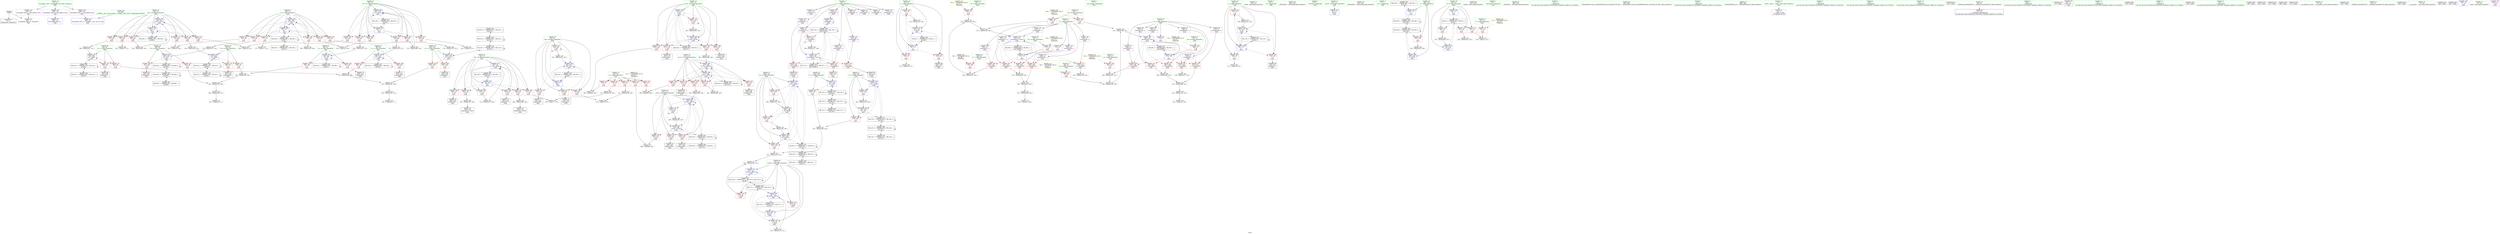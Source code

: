 digraph "SVFG" {
	label="SVFG";

	Node0x55c47072e450 [shape=record,color=grey,label="{NodeID: 0\nNullPtr}"];
	Node0x55c47072e450 -> Node0x55c4707696a0[style=solid];
	Node0x55c47072e450 -> Node0x55c47076c9d0[style=solid];
	Node0x55c4707a2760 [shape=record,color=black,label="{NodeID: 443\nMR_50V_2 = PHI(MR_50V_3, MR_50V_1, )\npts\{101 \}\n}"];
	Node0x55c4707a2760 -> Node0x55c470795c50[style=dashed];
	Node0x55c47077d3a0 [shape=record,color=grey,label="{NodeID: 360\n179 = Binary(178, 149, )\n}"];
	Node0x55c47077d3a0 -> Node0x55c47077e8a0[style=solid];
	Node0x55c47076b170 [shape=record,color=red,label="{NodeID: 194\n380\<--110\n\<--i119\nmain\n}"];
	Node0x55c47076b170 -> Node0x55c47077e420[style=solid];
	Node0x55c470768c10 [shape=record,color=purple,label="{NodeID: 111\n141\<--56\narrayidx\<--d\nmain\n}"];
	Node0x55c470734a20 [shape=record,color=green,label="{NodeID: 28\n58\<--59\ni\<--i_field_insensitive\nmain\n}"];
	Node0x55c470734a20 -> Node0x55c47076d780[style=solid];
	Node0x55c470734a20 -> Node0x55c47076d850[style=solid];
	Node0x55c470734a20 -> Node0x55c47076d920[style=solid];
	Node0x55c470734a20 -> Node0x55c47076cc40[style=solid];
	Node0x55c470734a20 -> Node0x55c470774e10[style=solid];
	Node0x55c4707aa900 [shape=record,color=yellow,style=double,label="{NodeID: 471\n12V_1 = ENCHI(MR_12V_0)\npts\{63 \}\nFun[main]}"];
	Node0x55c4707aa900 -> Node0x55c47076dc60[style=dashed];
	Node0x55c4707aa900 -> Node0x55c47076dd30[style=dashed];
	Node0x55c4707aa900 -> Node0x55c47076de00[style=dashed];
	Node0x55c4707aa900 -> Node0x55c47076ded0[style=dashed];
	Node0x55c4707aa900 -> Node0x55c47076dfa0[style=dashed];
	Node0x55c47076c830 [shape=record,color=blue,label="{NodeID: 222\n498\<--21\nllvm.global_ctors_0\<--\nGlob }"];
	Node0x55c47076e2e0 [shape=record,color=red,label="{NodeID: 139\n204\<--70\n\<--D\nmain\n}"];
	Node0x55c47076e2e0 -> Node0x55c47077c020[style=solid];
	Node0x55c470769090 [shape=record,color=green,label="{NodeID: 56\n114\<--115\nk128\<--k128_field_insensitive\nmain\n}"];
	Node0x55c470769090 -> Node0x55c47076b990[style=solid];
	Node0x55c470769090 -> Node0x55c47076ba60[style=solid];
	Node0x55c470769090 -> Node0x55c47076bb30[style=solid];
	Node0x55c470769090 -> Node0x55c47076bc00[style=solid];
	Node0x55c470769090 -> Node0x55c470776970[style=solid];
	Node0x55c470769090 -> Node0x55c470776b10[style=solid];
	Node0x55c47077ab20 [shape=record,color=grey,label="{NodeID: 333\n374 = Binary(373, 375, )\n}"];
	Node0x55c47077ab20 -> Node0x55c470776630[style=solid];
	Node0x55c470775d40 [shape=record,color=blue,label="{NodeID: 250\n100\<--279\ny3\<--rem72\nmain\n}"];
	Node0x55c470775d40 -> Node0x55c470770840[style=dashed];
	Node0x55c470775d40 -> Node0x55c470770910[style=dashed];
	Node0x55c470775d40 -> Node0x55c47079a750[style=dashed];
	Node0x55c47076f9a0 [shape=record,color=red,label="{NodeID: 167\n261\<--90\n\<--j62\nmain\n}"];
	Node0x55c47076f9a0 -> Node0x55c47077dca0[style=solid];
	Node0x55c47076a610 [shape=record,color=black,label="{NodeID: 84\n322\<--321\nconv94\<--\nmain\n}"];
	Node0x55c47076a610 -> Node0x55c470775fb0[style=solid];
	Node0x55c4707617e0 [shape=record,color=green,label="{NodeID: 1\n7\<--1\n__dso_handle\<--dummyObj\nGlob }"];
	Node0x55c4707a2c60 [shape=record,color=black,label="{NodeID: 444\nMR_52V_2 = PHI(MR_52V_3, MR_52V_1, )\npts\{103 \}\n}"];
	Node0x55c4707a2c60 -> Node0x55c470796150[style=dashed];
	Node0x55c47077d520 [shape=record,color=grey,label="{NodeID: 361\n203 = Binary(197, 202, )\n}"];
	Node0x55c47077d520 -> Node0x55c47077c020[style=solid];
	Node0x55c47076b240 [shape=record,color=red,label="{NodeID: 195\n384\<--110\n\<--i119\nmain\n}"];
	Node0x55c47076b240 -> Node0x55c47077cf20[style=solid];
	Node0x55c470768ce0 [shape=record,color=purple,label="{NodeID: 112\n144\<--56\narrayidx8\<--d\nmain\n}"];
	Node0x55c470768ce0 -> Node0x55c47076cde0[style=solid];
	Node0x55c470734af0 [shape=record,color=green,label="{NodeID: 29\n60\<--61\nj\<--j_field_insensitive\nmain\n}"];
	Node0x55c470734af0 -> Node0x55c47076d9f0[style=solid];
	Node0x55c470734af0 -> Node0x55c47076dac0[style=solid];
	Node0x55c470734af0 -> Node0x55c47076db90[style=solid];
	Node0x55c470734af0 -> Node0x55c47076cd10[style=solid];
	Node0x55c470734af0 -> Node0x55c47076ceb0[style=solid];
	Node0x55c4707aa9e0 [shape=record,color=yellow,style=double,label="{NodeID: 472\n14V_1 = ENCHI(MR_14V_0)\npts\{65 \}\nFun[main]}"];
	Node0x55c4707aa9e0 -> Node0x55c47076e070[style=dashed];
	Node0x55c47076c900 [shape=record,color=blue,label="{NodeID: 223\n499\<--22\nllvm.global_ctors_1\<--_GLOBAL__sub_I_arti_0_0.cpp\nGlob }"];
	Node0x55c47076e3b0 [shape=record,color=red,label="{NodeID: 140\n169\<--72\n\<--x0\nmain\n}"];
	Node0x55c47076e3b0 -> Node0x55c470774ea0[style=solid];
	Node0x55c470769120 [shape=record,color=green,label="{NodeID: 57\n120\<--121\nscanf\<--scanf_field_insensitive\n}"];
	Node0x55c47077aca0 [shape=record,color=grey,label="{NodeID: 334\n214 = Binary(213, 149, )\n}"];
	Node0x55c47077aca0 -> Node0x55c4707752b0[style=solid];
	Node0x55c470775e10 [shape=record,color=blue,label="{NodeID: 251\n102\<--304\nt1\<--conv\nmain\n}"];
	Node0x55c470775e10 -> Node0x55c4707709e0[style=dashed];
	Node0x55c470775e10 -> Node0x55c47079ac50[style=dashed];
	Node0x55c47076fa70 [shape=record,color=red,label="{NodeID: 168\n264\<--90\n\<--j62\nmain\n}"];
	Node0x55c47076fa70 -> Node0x55c4707794a0[style=solid];
	Node0x55c47076a6e0 [shape=record,color=black,label="{NodeID: 85\n401\<--400\nidxprom133\<--\nmain\n}"];
	Node0x55c470730bc0 [shape=record,color=green,label="{NodeID: 2\n14\<--1\n.str\<--dummyObj\nGlob }"];
	Node0x55c4707a3160 [shape=record,color=black,label="{NodeID: 445\nMR_54V_2 = PHI(MR_54V_3, MR_54V_1, )\npts\{105 \}\n}"];
	Node0x55c4707a3160 -> Node0x55c470796650[style=dashed];
	Node0x55c47077d6a0 [shape=record,color=grey,label="{NodeID: 362\n279 = Binary(278, 132, )\n}"];
	Node0x55c47077d6a0 -> Node0x55c470775d40[style=solid];
	Node0x55c47076b310 [shape=record,color=red,label="{NodeID: 196\n400\<--110\n\<--i119\nmain\n}"];
	Node0x55c47076b310 -> Node0x55c47076a6e0[style=solid];
	Node0x55c470768db0 [shape=record,color=purple,label="{NodeID: 113\n230\<--56\narrayidx48\<--d\nmain\n}"];
	Node0x55c470734bc0 [shape=record,color=green,label="{NodeID: 30\n62\<--63\nn\<--n_field_insensitive\nmain\n}"];
	Node0x55c470734bc0 -> Node0x55c47076dc60[style=solid];
	Node0x55c470734bc0 -> Node0x55c47076dd30[style=solid];
	Node0x55c470734bc0 -> Node0x55c47076de00[style=solid];
	Node0x55c470734bc0 -> Node0x55c47076ded0[style=solid];
	Node0x55c470734bc0 -> Node0x55c47076dfa0[style=solid];
	Node0x55c4707aaac0 [shape=record,color=yellow,style=double,label="{NodeID: 473\n16V_1 = ENCHI(MR_16V_0)\npts\{67 \}\nFun[main]}"];
	Node0x55c4707aaac0 -> Node0x55c47076e140[style=dashed];
	Node0x55c47076c9d0 [shape=record,color=blue, style = dotted,label="{NodeID: 224\n500\<--3\nllvm.global_ctors_2\<--dummyVal\nGlob }"];
	Node0x55c47076e480 [shape=record,color=red,label="{NodeID: 141\n172\<--74\n\<--y0\nmain\n}"];
	Node0x55c47076e480 -> Node0x55c470774f70[style=solid];
	Node0x55c4707691b0 [shape=record,color=green,label="{NodeID: 58\n158\<--159\n_ZNSirsERi\<--_ZNSirsERi_field_insensitive\n}"];
	Node0x55c47079a250 [shape=record,color=black,label="{NodeID: 418\nMR_48V_5 = PHI(MR_48V_6, MR_48V_4, )\npts\{99 \}\n}"];
	Node0x55c47079a250 -> Node0x55c470775c70[style=dashed];
	Node0x55c47079a250 -> Node0x55c470795750[style=dashed];
	Node0x55c47079a250 -> Node0x55c47079a250[style=dashed];
	Node0x55c47077ae20 [shape=record,color=grey,label="{NodeID: 335\n445 = Binary(444, 149, )\n}"];
	Node0x55c47077ae20 -> Node0x55c470776be0[style=solid];
	Node0x55c470775ee0 [shape=record,color=blue,label="{NodeID: 252\n104\<--313\nt2\<--conv89\nmain\n}"];
	Node0x55c470775ee0 -> Node0x55c470770ab0[style=dashed];
	Node0x55c470775ee0 -> Node0x55c470770b80[style=dashed];
	Node0x55c470775ee0 -> Node0x55c470776080[style=dashed];
	Node0x55c470775ee0 -> Node0x55c47079b150[style=dashed];
	Node0x55c47076fb40 [shape=record,color=red,label="{NodeID: 169\n267\<--90\n\<--j62\nmain\n}"];
	Node0x55c47076fb40 -> Node0x55c4707791a0[style=solid];
	Node0x55c47076a7b0 [shape=record,color=black,label="{NodeID: 86\n405\<--404\nidxprom135\<--\nmain\n}"];
	Node0x55c47072e6e0 [shape=record,color=green,label="{NodeID: 3\n16\<--1\n_ZSt3cin\<--dummyObj\nGlob }"];
	Node0x55c4707a3660 [shape=record,color=black,label="{NodeID: 446\nMR_56V_2 = PHI(MR_56V_3, MR_56V_1, )\npts\{107 \}\n}"];
	Node0x55c4707a3660 -> Node0x55c470796b50[style=dashed];
	Node0x55c47077d820 [shape=record,color=grey,label="{NodeID: 363\n276 = Binary(275, 132, )\n}"];
	Node0x55c47077d820 -> Node0x55c470775c70[style=solid];
	Node0x55c47076b3e0 [shape=record,color=red,label="{NodeID: 197\n417\<--110\n\<--i119\nmain\n}"];
	Node0x55c47076b3e0 -> Node0x55c47076a950[style=solid];
	Node0x55c470768e80 [shape=record,color=purple,label="{NodeID: 114\n236\<--56\narrayidx52\<--d\nmain\n}"];
	Node0x55c470768e80 -> Node0x55c47076c010[style=solid];
	Node0x55c470768e80 -> Node0x55c470775450[style=solid];
	Node0x55c470734c90 [shape=record,color=green,label="{NodeID: 31\n64\<--65\nA\<--A_field_insensitive\nmain\n}"];
	Node0x55c470734c90 -> Node0x55c47076e070[style=solid];
	Node0x55c4707aaba0 [shape=record,color=yellow,style=double,label="{NodeID: 474\n18V_1 = ENCHI(MR_18V_0)\npts\{69 \}\nFun[main]}"];
	Node0x55c4707aaba0 -> Node0x55c47076e210[style=dashed];
	Node0x55c47076caa0 [shape=record,color=blue,label="{NodeID: 225\n50\<--117\nretval\<--\nmain\n}"];
	Node0x55c47076e550 [shape=record,color=red,label="{NodeID: 142\n191\<--76\n\<--M\nmain\n}"];
	Node0x55c47076e550 -> Node0x55c47077c4a0[style=solid];
	Node0x55c470769240 [shape=record,color=green,label="{NodeID: 59\n161\<--162\n_ZNSirsERx\<--_ZNSirsERx_field_insensitive\n}"];
	Node0x55c47079a750 [shape=record,color=black,label="{NodeID: 419\nMR_50V_5 = PHI(MR_50V_6, MR_50V_4, )\npts\{101 \}\n}"];
	Node0x55c47079a750 -> Node0x55c470775d40[style=dashed];
	Node0x55c47079a750 -> Node0x55c470795c50[style=dashed];
	Node0x55c47079a750 -> Node0x55c47079a750[style=dashed];
	Node0x55c47077afa0 [shape=record,color=grey,label="{NodeID: 336\n440 = Binary(439, 149, )\n}"];
	Node0x55c47077afa0 -> Node0x55c470776b10[style=solid];
	Node0x55c470775fb0 [shape=record,color=blue,label="{NodeID: 253\n106\<--322\nt3\<--conv94\nmain\n}"];
	Node0x55c470775fb0 -> Node0x55c470770c50[style=dashed];
	Node0x55c470775fb0 -> Node0x55c470770d20[style=dashed];
	Node0x55c470775fb0 -> Node0x55c47076afd0[style=dashed];
	Node0x55c470775fb0 -> Node0x55c470776150[style=dashed];
	Node0x55c470775fb0 -> Node0x55c470776220[style=dashed];
	Node0x55c470775fb0 -> Node0x55c47079b650[style=dashed];
	Node0x55c47076fc10 [shape=record,color=red,label="{NodeID: 170\n325\<--90\n\<--j62\nmain\n}"];
	Node0x55c47076fc10 -> Node0x55c47077f620[style=solid];
	Node0x55c47076a880 [shape=record,color=black,label="{NodeID: 87\n410\<--409\nidxprom138\<--\nmain\n}"];
	Node0x55c470735420 [shape=record,color=green,label="{NodeID: 4\n17\<--1\n.str.1\<--dummyObj\nGlob }"];
	Node0x55c4707a3b60 [shape=record,color=black,label="{NodeID: 447\nMR_58V_2 = PHI(MR_58V_4, MR_58V_1, )\npts\{109 \}\n}"];
	Node0x55c4707a3b60 -> Node0x55c470776700[style=dashed];
	Node0x55c47077d9a0 [shape=record,color=grey,label="{NodeID: 364\n184 = Binary(183, 149, )\n}"];
	Node0x55c47077d9a0 -> Node0x55c470769ab0[style=solid];
	Node0x55c47076b4b0 [shape=record,color=red,label="{NodeID: 198\n449\<--110\n\<--i119\nmain\n}"];
	Node0x55c47076b4b0 -> Node0x55c470779f20[style=solid];
	Node0x55c470768f50 [shape=record,color=purple,label="{NodeID: 115\n299\<--56\narrayidx82\<--d\nmain\n}"];
	Node0x55c470734d60 [shape=record,color=green,label="{NodeID: 32\n66\<--67\nB\<--B_field_insensitive\nmain\n}"];
	Node0x55c470734d60 -> Node0x55c47076e140[style=solid];
	Node0x55c4707aac80 [shape=record,color=yellow,style=double,label="{NodeID: 475\n20V_1 = ENCHI(MR_20V_0)\npts\{71 \}\nFun[main]}"];
	Node0x55c4707aac80 -> Node0x55c47076e2e0[style=dashed];
	Node0x55c47076cb70 [shape=record,color=blue,label="{NodeID: 226\n54\<--117\ntt\<--\nmain\n}"];
	Node0x55c47076cb70 -> Node0x55c47079d950[style=dashed];
	Node0x55c47076e620 [shape=record,color=red,label="{NodeID: 143\n206\<--76\n\<--M\nmain\n}"];
	Node0x55c47076e620 -> Node0x55c47077bd20[style=solid];
	Node0x55c4707692d0 [shape=record,color=green,label="{NodeID: 60\n457\<--458\nprintf\<--printf_field_insensitive\n}"];
	Node0x55c47079ac50 [shape=record,color=black,label="{NodeID: 420\nMR_52V_5 = PHI(MR_52V_7, MR_52V_4, )\npts\{103 \}\n}"];
	Node0x55c47079ac50 -> Node0x55c470775e10[style=dashed];
	Node0x55c47079ac50 -> Node0x55c470796150[style=dashed];
	Node0x55c47079ac50 -> Node0x55c47079ac50[style=dashed];
	Node0x55c47077b120 [shape=record,color=grey,label="{NodeID: 337\n329 = Binary(328, 330, )\n}"];
	Node0x55c47077b120 -> Node0x55c470776080[style=solid];
	Node0x55c470776080 [shape=record,color=blue,label="{NodeID: 254\n104\<--329\nt2\<--dec\nmain\n}"];
	Node0x55c470776080 -> Node0x55c470770b80[style=dashed];
	Node0x55c470776080 -> Node0x55c47079b150[style=dashed];
	Node0x55c47076fce0 [shape=record,color=red,label="{NodeID: 171\n341\<--90\n\<--j62\nmain\n}"];
	Node0x55c47076fce0 -> Node0x55c47077e120[style=solid];
	Node0x55c47076a950 [shape=record,color=black,label="{NodeID: 88\n418\<--417\nidxprom144\<--\nmain\n}"];
	Node0x55c470730200 [shape=record,color=green,label="{NodeID: 5\n19\<--1\n_ZSt4cout\<--dummyObj\nGlob }"];
	Node0x55c4707a4060 [shape=record,color=black,label="{NodeID: 448\nMR_60V_2 = PHI(MR_60V_4, MR_60V_1, )\npts\{111 \}\n}"];
	Node0x55c4707a4060 -> Node0x55c4707767d0[style=dashed];
	Node0x55c47077db20 [shape=record,color=grey,label="{NodeID: 365\n283 = Binary(281, 282, )\n}"];
	Node0x55c47077db20 -> Node0x55c47077b420[style=solid];
	Node0x55c47076b580 [shape=record,color=red,label="{NodeID: 199\n388\<--112\n\<--j123\nmain\n}"];
	Node0x55c47076b580 -> Node0x55c47077f1a0[style=solid];
	Node0x55c47076d030 [shape=record,color=purple,label="{NodeID: 116\n302\<--56\narrayidx84\<--d\nmain\n}"];
	Node0x55c47076d030 -> Node0x55c47076c0e0[style=solid];
	Node0x55c470734e30 [shape=record,color=green,label="{NodeID: 33\n68\<--69\nC\<--C_field_insensitive\nmain\n}"];
	Node0x55c470734e30 -> Node0x55c47076e210[style=solid];
	Node0x55c4707aad60 [shape=record,color=yellow,style=double,label="{NodeID: 476\n22V_1 = ENCHI(MR_22V_0)\npts\{73 \}\nFun[main]}"];
	Node0x55c4707aad60 -> Node0x55c47076e3b0[style=dashed];
	Node0x55c47076cc40 [shape=record,color=blue,label="{NodeID: 227\n58\<--117\ni\<--\nmain\n}"];
	Node0x55c47076cc40 -> Node0x55c47076d780[style=dashed];
	Node0x55c47076cc40 -> Node0x55c47076d850[style=dashed];
	Node0x55c47076cc40 -> Node0x55c47076d920[style=dashed];
	Node0x55c47076cc40 -> Node0x55c470774e10[style=dashed];
	Node0x55c47076cc40 -> Node0x55c47079de50[style=dashed];
	Node0x55c47076e6f0 [shape=record,color=red,label="{NodeID: 144\n177\<--78\n\<--i20\nmain\n}"];
	Node0x55c47076e6f0 -> Node0x55c47077e8a0[style=solid];
	Node0x55c470769360 [shape=record,color=green,label="{NodeID: 61\n461\<--462\n_ZNSolsEx\<--_ZNSolsEx_field_insensitive\n}"];
	Node0x55c47079b150 [shape=record,color=black,label="{NodeID: 421\nMR_54V_5 = PHI(MR_54V_9, MR_54V_4, )\npts\{105 \}\n}"];
	Node0x55c47079b150 -> Node0x55c470775ee0[style=dashed];
	Node0x55c47079b150 -> Node0x55c470796650[style=dashed];
	Node0x55c47079b150 -> Node0x55c47079b150[style=dashed];
	Node0x55c47077b2a0 [shape=record,color=grey,label="{NodeID: 338\n286 = Binary(285, 132, )\n}"];
	Node0x55c47077b2a0 -> Node0x55c47077e720[style=solid];
	Node0x55c470776150 [shape=record,color=blue,label="{NodeID: 255\n106\<--338\nt3\<--dec99\nmain\n}"];
	Node0x55c470776150 -> Node0x55c470770d20[style=dashed];
	Node0x55c470776150 -> Node0x55c47076afd0[style=dashed];
	Node0x55c470776150 -> Node0x55c470776220[style=dashed];
	Node0x55c470776150 -> Node0x55c47079b650[style=dashed];
	Node0x55c47076fdb0 [shape=record,color=red,label="{NodeID: 172\n364\<--90\n\<--j62\nmain\n}"];
	Node0x55c47076fdb0 -> Node0x55c47077a820[style=solid];
	Node0x55c47076aa20 [shape=record,color=black,label="{NodeID: 89\n422\<--421\nidxprom146\<--\nmain\n}"];
	Node0x55c4707355d0 [shape=record,color=green,label="{NodeID: 6\n21\<--1\n\<--dummyObj\nCan only get source location for instruction, argument, global var or function.}"];
	Node0x55c4707a4560 [shape=record,color=black,label="{NodeID: 449\nMR_62V_2 = PHI(MR_62V_3, MR_62V_1, )\npts\{113 \}\n}"];
	Node0x55c4707a4560 -> Node0x55c4707768a0[style=dashed];
	Node0x55c4707a4560 -> Node0x55c4707a4560[style=dashed];
	Node0x55c47077dca0 [shape=record,color=grey,label="{NodeID: 366\n262 = cmp(261, 251, )\n}"];
	Node0x55c47076b650 [shape=record,color=red,label="{NodeID: 200\n392\<--112\n\<--j123\nmain\n}"];
	Node0x55c47076b650 -> Node0x55c47077d220[style=solid];
	Node0x55c47076d100 [shape=record,color=purple,label="{NodeID: 117\n308\<--56\narrayidx86\<--d\nmain\n}"];
	Node0x55c470736310 [shape=record,color=green,label="{NodeID: 34\n70\<--71\nD\<--D_field_insensitive\nmain\n}"];
	Node0x55c470736310 -> Node0x55c47076e2e0[style=solid];
	Node0x55c4707aae40 [shape=record,color=yellow,style=double,label="{NodeID: 477\n24V_1 = ENCHI(MR_24V_0)\npts\{75 \}\nFun[main]}"];
	Node0x55c4707aae40 -> Node0x55c47076e480[style=dashed];
	Node0x55c47076cd10 [shape=record,color=blue,label="{NodeID: 228\n60\<--117\nj\<--\nmain\n}"];
	Node0x55c47076cd10 -> Node0x55c47076d9f0[style=dashed];
	Node0x55c47076cd10 -> Node0x55c47076dac0[style=dashed];
	Node0x55c47076cd10 -> Node0x55c47076db90[style=dashed];
	Node0x55c47076cd10 -> Node0x55c47076cd10[style=dashed];
	Node0x55c47076cd10 -> Node0x55c47076ceb0[style=dashed];
	Node0x55c47076cd10 -> Node0x55c47079e350[style=dashed];
	Node0x55c47076e7c0 [shape=record,color=red,label="{NodeID: 145\n183\<--78\n\<--i20\nmain\n}"];
	Node0x55c47076e7c0 -> Node0x55c47077d9a0[style=solid];
	Node0x55c470769430 [shape=record,color=green,label="{NodeID: 62\n464\<--465\n_ZSt4endlIcSt11char_traitsIcEERSt13basic_ostreamIT_T0_ES6_\<--_ZSt4endlIcSt11char_traitsIcEERSt13basic_ostreamIT_T0_ES6__field_insensitive\n}"];
	Node0x55c47079b650 [shape=record,color=black,label="{NodeID: 422\nMR_56V_5 = PHI(MR_56V_11, MR_56V_4, )\npts\{107 \}\n}"];
	Node0x55c47079b650 -> Node0x55c470775fb0[style=dashed];
	Node0x55c47079b650 -> Node0x55c470796b50[style=dashed];
	Node0x55c47079b650 -> Node0x55c47079b650[style=dashed];
	Node0x55c47077b420 [shape=record,color=grey,label="{NodeID: 339\n285 = Binary(283, 284, )\n}"];
	Node0x55c47077b420 -> Node0x55c47077b2a0[style=solid];
	Node0x55c470776220 [shape=record,color=blue,label="{NodeID: 256\n106\<--346\nt3\<--dec103\nmain\n}"];
	Node0x55c470776220 -> Node0x55c47076afd0[style=dashed];
	Node0x55c470776220 -> Node0x55c47079b650[style=dashed];
	Node0x55c47076fe80 [shape=record,color=red,label="{NodeID: 173\n282\<--92\n\<--x2\nmain\n}"];
	Node0x55c47076fe80 -> Node0x55c47077db20[style=solid];
	Node0x55c47076aaf0 [shape=record,color=black,label="{NodeID: 90\n427\<--426\nidxprom149\<--\nmain\n}"];
	Node0x55c470735660 [shape=record,color=green,label="{NodeID: 7\n117\<--1\n\<--dummyObj\nCan only get source location for instruction, argument, global var or function.}"];
	Node0x55c4707a4a60 [shape=record,color=black,label="{NodeID: 450\nMR_64V_2 = PHI(MR_64V_3, MR_64V_1, )\npts\{115 \}\n}"];
	Node0x55c4707a4a60 -> Node0x55c4707a8160[style=dashed];
	Node0x55c47077de20 [shape=record,color=grey,label="{NodeID: 367\n250 = cmp(249, 251, )\n}"];
	Node0x55c47076b720 [shape=record,color=red,label="{NodeID: 201\n404\<--112\n\<--j123\nmain\n}"];
	Node0x55c47076b720 -> Node0x55c47076a7b0[style=solid];
	Node0x55c47076d1d0 [shape=record,color=purple,label="{NodeID: 118\n311\<--56\narrayidx88\<--d\nmain\n}"];
	Node0x55c47076d1d0 -> Node0x55c47076c1b0[style=solid];
	Node0x55c4707363a0 [shape=record,color=green,label="{NodeID: 35\n72\<--73\nx0\<--x0_field_insensitive\nmain\n}"];
	Node0x55c4707363a0 -> Node0x55c47076e3b0[style=solid];
	Node0x55c4707aaf20 [shape=record,color=yellow,style=double,label="{NodeID: 478\n26V_1 = ENCHI(MR_26V_0)\npts\{77 \}\nFun[main]}"];
	Node0x55c4707aaf20 -> Node0x55c47076e550[style=dashed];
	Node0x55c4707aaf20 -> Node0x55c47076e620[style=dashed];
	Node0x55c47076cde0 [shape=record,color=blue,label="{NodeID: 229\n144\<--117\narrayidx8\<--\nmain\n}"];
	Node0x55c47076cde0 -> Node0x55c47076cde0[style=dashed];
	Node0x55c47076cde0 -> Node0x55c4707a9060[style=dashed];
	Node0x55c47076e890 [shape=record,color=red,label="{NodeID: 146\n193\<--78\n\<--i20\nmain\n}"];
	Node0x55c47076e890 -> Node0x55c470769b80[style=solid];
	Node0x55c470769500 [shape=record,color=green,label="{NodeID: 63\n466\<--467\n_ZNSolsEPFRSoS_E\<--_ZNSolsEPFRSoS_E_field_insensitive\n}"];
	Node0x55c47077b5a0 [shape=record,color=grey,label="{NodeID: 340\n470 = Binary(469, 149, )\n}"];
	Node0x55c47077b5a0 -> Node0x55c470776d80[style=solid];
	Node0x55c4707762f0 [shape=record,color=blue,label="{NodeID: 257\n82\<--355\nresult\<--add107\nmain\n}"];
	Node0x55c4707762f0 -> Node0x55c470798450[style=dashed];
	Node0x55c47076ff50 [shape=record,color=red,label="{NodeID: 174\n306\<--92\n\<--x2\nmain\n}"];
	Node0x55c47076ff50 -> Node0x55c47076a200[style=solid];
	Node0x55c47076abc0 [shape=record,color=purple,label="{NodeID: 91\n31\<--4\n\<--_ZStL8__ioinit\n__cxx_global_var_init\n}"];
	Node0x55c4707356f0 [shape=record,color=green,label="{NodeID: 8\n132\<--1\n\<--dummyObj\nCan only get source location for instruction, argument, global var or function.}"];
	Node0x55c4707a4f60 [shape=record,color=black,label="{NodeID: 451\nMR_66V_2 = PHI(MR_66V_4, MR_66V_1, )\npts\{100000 \}\n}"];
	Node0x55c4707a4f60 -> Node0x55c470774ea0[style=dashed];
	Node0x55c47077dfa0 [shape=record,color=grey,label="{NodeID: 368\n222 = cmp(219, 221, )\n}"];
	Node0x55c47076b7f0 [shape=record,color=red,label="{NodeID: 202\n421\<--112\n\<--j123\nmain\n}"];
	Node0x55c47076b7f0 -> Node0x55c47076aa20[style=solid];
	Node0x55c47076d2a0 [shape=record,color=purple,label="{NodeID: 119\n317\<--56\narrayidx91\<--d\nmain\n}"];
	Node0x55c470736470 [shape=record,color=green,label="{NodeID: 36\n74\<--75\ny0\<--y0_field_insensitive\nmain\n}"];
	Node0x55c470736470 -> Node0x55c47076e480[style=solid];
	Node0x55c470778d20 [shape=record,color=grey,label="{NodeID: 313\n454 = Binary(453, 149, )\n}"];
	Node0x55c47076ceb0 [shape=record,color=blue,label="{NodeID: 230\n60\<--148\nj\<--inc\nmain\n}"];
	Node0x55c47076ceb0 -> Node0x55c47076d9f0[style=dashed];
	Node0x55c47076ceb0 -> Node0x55c47076dac0[style=dashed];
	Node0x55c47076ceb0 -> Node0x55c47076db90[style=dashed];
	Node0x55c47076ceb0 -> Node0x55c47076cd10[style=dashed];
	Node0x55c47076ceb0 -> Node0x55c47076ceb0[style=dashed];
	Node0x55c47076ceb0 -> Node0x55c47079e350[style=dashed];
	Node0x55c47076e960 [shape=record,color=red,label="{NodeID: 147\n198\<--78\n\<--i20\nmain\n}"];
	Node0x55c47076e960 -> Node0x55c47077d0a0[style=solid];
	Node0x55c4707695d0 [shape=record,color=green,label="{NodeID: 64\n22\<--494\n_GLOBAL__sub_I_arti_0_0.cpp\<--_GLOBAL__sub_I_arti_0_0.cpp_field_insensitive\n}"];
	Node0x55c4707695d0 -> Node0x55c47076c900[style=solid];
	Node0x55c47077b720 [shape=record,color=grey,label="{NodeID: 341\n425 = Binary(420, 424, )\n}"];
	Node0x55c47077b720 -> Node0x55c47077ba20[style=solid];
	Node0x55c4707763c0 [shape=record,color=blue,label="{NodeID: 258\n96\<--360\nk\<--inc110\nmain\n}"];
	Node0x55c4707763c0 -> Node0x55c4707701c0[style=dashed];
	Node0x55c4707763c0 -> Node0x55c470770290[style=dashed];
	Node0x55c4707763c0 -> Node0x55c470770360[style=dashed];
	Node0x55c4707763c0 -> Node0x55c470770430[style=dashed];
	Node0x55c4707763c0 -> Node0x55c470770500[style=dashed];
	Node0x55c4707763c0 -> Node0x55c4707705d0[style=dashed];
	Node0x55c4707763c0 -> Node0x55c470775ba0[style=dashed];
	Node0x55c4707763c0 -> Node0x55c4707763c0[style=dashed];
	Node0x55c4707763c0 -> Node0x55c470795250[style=dashed];
	Node0x55c470770020 [shape=record,color=red,label="{NodeID: 175\n290\<--94\n\<--y2\nmain\n}"];
	Node0x55c470770020 -> Node0x55c47077cc20[style=solid];
	Node0x55c47076ac90 [shape=record,color=purple,label="{NodeID: 92\n170\<--8\n\<--x\nmain\n}"];
	Node0x55c47076ac90 -> Node0x55c470774ea0[style=solid];
	Node0x55c470730860 [shape=record,color=green,label="{NodeID: 9\n149\<--1\n\<--dummyObj\nCan only get source location for instruction, argument, global var or function.}"];
	Node0x55c4707a5460 [shape=record,color=black,label="{NodeID: 452\nMR_68V_2 = PHI(MR_68V_4, MR_68V_1, )\npts\{130000 \}\n}"];
	Node0x55c4707a5460 -> Node0x55c470774f70[style=dashed];
	Node0x55c47077e120 [shape=record,color=grey,label="{NodeID: 369\n343 = cmp(341, 342, )\n}"];
	Node0x55c47076b8c0 [shape=record,color=red,label="{NodeID: 203\n444\<--112\n\<--j123\nmain\n}"];
	Node0x55c47076b8c0 -> Node0x55c47077ae20[style=solid];
	Node0x55c47076d370 [shape=record,color=purple,label="{NodeID: 120\n320\<--56\narrayidx93\<--d\nmain\n}"];
	Node0x55c47076d370 -> Node0x55c47076c280[style=solid];
	Node0x55c470736540 [shape=record,color=green,label="{NodeID: 37\n76\<--77\nM\<--M_field_insensitive\nmain\n}"];
	Node0x55c470736540 -> Node0x55c47076e550[style=solid];
	Node0x55c470736540 -> Node0x55c47076e620[style=solid];
	Node0x55c470778ea0 [shape=record,color=grey,label="{NodeID: 314\n254 = Binary(253, 132, )\n}"];
	Node0x55c470778ea0 -> Node0x55c470775790[style=solid];
	Node0x55c470774e10 [shape=record,color=blue,label="{NodeID: 231\n58\<--154\ni\<--inc10\nmain\n}"];
	Node0x55c470774e10 -> Node0x55c47076d780[style=dashed];
	Node0x55c470774e10 -> Node0x55c47076d850[style=dashed];
	Node0x55c470774e10 -> Node0x55c47076d920[style=dashed];
	Node0x55c470774e10 -> Node0x55c470774e10[style=dashed];
	Node0x55c470774e10 -> Node0x55c47079de50[style=dashed];
	Node0x55c47076ea30 [shape=record,color=red,label="{NodeID: 148\n208\<--78\n\<--i20\nmain\n}"];
	Node0x55c47076ea30 -> Node0x55c470769d20[style=solid];
	Node0x55c4707696a0 [shape=record,color=black,label="{NodeID: 65\n2\<--3\ndummyVal\<--dummyVal\n}"];
	Node0x55c47077b8a0 [shape=record,color=grey,label="{NodeID: 342\n431 = Binary(430, 229, )\n}"];
	Node0x55c47077b8a0 -> Node0x55c47077ea20[style=solid];
	Node0x55c470776490 [shape=record,color=blue,label="{NodeID: 259\n90\<--365\nj62\<--inc113\nmain\n}"];
	Node0x55c470776490 -> Node0x55c47076f9a0[style=dashed];
	Node0x55c470776490 -> Node0x55c47076fa70[style=dashed];
	Node0x55c470776490 -> Node0x55c47076fb40[style=dashed];
	Node0x55c470776490 -> Node0x55c47076fc10[style=dashed];
	Node0x55c470776490 -> Node0x55c47076fce0[style=dashed];
	Node0x55c470776490 -> Node0x55c47076fdb0[style=dashed];
	Node0x55c470776490 -> Node0x55c470775930[style=dashed];
	Node0x55c470776490 -> Node0x55c470776490[style=dashed];
	Node0x55c470776490 -> Node0x55c4707a0e90[style=dashed];
	Node0x55c4707700f0 [shape=record,color=red,label="{NodeID: 176\n309\<--94\n\<--y2\nmain\n}"];
	Node0x55c4707700f0 -> Node0x55c47076a2d0[style=solid];
	Node0x55c47076ad60 [shape=record,color=purple,label="{NodeID: 93\n186\<--8\narrayidx26\<--x\nmain\n}"];
	Node0x55c47076ad60 -> Node0x55c47076bcd0[style=solid];
	Node0x55c470730930 [shape=record,color=green,label="{NodeID: 10\n229\<--1\n\<--dummyObj\nCan only get source location for instruction, argument, global var or function.}"];
	Node0x55c4703270b0 [shape=record,color=black,label="{NodeID: 536\n119 = PHI()\n}"];
	Node0x55c4707a5960 [shape=record,color=black,label="{NodeID: 453\nMR_70V_2 = PHI(MR_70V_6, MR_70V_1, )\npts\{570000 \}\n}"];
	Node0x55c4707a5960 -> Node0x55c4707a9060[style=dashed];
	Node0x55c47077e2a0 [shape=record,color=grey,label="{NodeID: 370\n273 = cmp(272, 251, )\n}"];
	Node0x55c47076b990 [shape=record,color=red,label="{NodeID: 204\n396\<--114\n\<--k128\nmain\n}"];
	Node0x55c47076b990 -> Node0x55c47077ed20[style=solid];
	Node0x55c47076d440 [shape=record,color=red,label="{NodeID: 121\n125\<--52\n\<--T\nmain\n}"];
	Node0x55c47076d440 -> Node0x55c47077f020[style=solid];
	Node0x55c470736610 [shape=record,color=green,label="{NodeID: 38\n78\<--79\ni20\<--i20_field_insensitive\nmain\n}"];
	Node0x55c470736610 -> Node0x55c47076e6f0[style=solid];
	Node0x55c470736610 -> Node0x55c47076e7c0[style=solid];
	Node0x55c470736610 -> Node0x55c47076e890[style=solid];
	Node0x55c470736610 -> Node0x55c47076e960[style=solid];
	Node0x55c470736610 -> Node0x55c47076ea30[style=solid];
	Node0x55c470736610 -> Node0x55c47076eb00[style=solid];
	Node0x55c470736610 -> Node0x55c470775040[style=solid];
	Node0x55c470736610 -> Node0x55c4707752b0[style=solid];
	Node0x55c470779020 [shape=record,color=grey,label="{NodeID: 315\n257 = Binary(256, 132, )\n}"];
	Node0x55c470779020 -> Node0x55c470775860[style=solid];
	Node0x55c470774ea0 [shape=record,color=blue,label="{NodeID: 232\n170\<--169\n\<--\nmain\n}"];
	Node0x55c470774ea0 -> Node0x55c47076bcd0[style=dashed];
	Node0x55c470774ea0 -> Node0x55c47076be70[style=dashed];
	Node0x55c470774ea0 -> Node0x55c47076c350[style=dashed];
	Node0x55c470774ea0 -> Node0x55c47076c420[style=dashed];
	Node0x55c470774ea0 -> Node0x55c47076c4f0[style=dashed];
	Node0x55c470774ea0 -> Node0x55c470775110[style=dashed];
	Node0x55c470774ea0 -> Node0x55c4707a4f60[style=dashed];
	Node0x55c47076eb00 [shape=record,color=red,label="{NodeID: 149\n213\<--78\n\<--i20\nmain\n}"];
	Node0x55c47076eb00 -> Node0x55c47077aca0[style=solid];
	Node0x55c470769770 [shape=record,color=black,label="{NodeID: 66\n33\<--34\n\<--_ZNSt8ios_base4InitD1Ev\nCan only get source location for instruction, argument, global var or function.}"];
	Node0x55c47077ba20 [shape=record,color=grey,label="{NodeID: 343\n430 = Binary(425, 429, )\n}"];
	Node0x55c47077ba20 -> Node0x55c47077b8a0[style=solid];
	Node0x55c470776560 [shape=record,color=blue,label="{NodeID: 260\n84\<--370\ni57\<--inc116\nmain\n}"];
	Node0x55c470776560 -> Node0x55c47076f180[style=dashed];
	Node0x55c470776560 -> Node0x55c47076f250[style=dashed];
	Node0x55c470776560 -> Node0x55c47076f320[style=dashed];
	Node0x55c470776560 -> Node0x55c47076f3f0[style=dashed];
	Node0x55c470776560 -> Node0x55c47076f4c0[style=dashed];
	Node0x55c470776560 -> Node0x55c47076f590[style=dashed];
	Node0x55c470776560 -> Node0x55c470776560[style=dashed];
	Node0x55c470776560 -> Node0x55c470790350[style=dashed];
	Node0x55c4707701c0 [shape=record,color=red,label="{NodeID: 177\n272\<--96\n\<--k\nmain\n}"];
	Node0x55c4707701c0 -> Node0x55c47077e2a0[style=solid];
	Node0x55c47076ae30 [shape=record,color=purple,label="{NodeID: 94\n195\<--8\narrayidx28\<--x\nmain\n}"];
	Node0x55c47076ae30 -> Node0x55c470775110[style=solid];
	Node0x55c470730a00 [shape=record,color=green,label="{NodeID: 11\n246\<--1\n\<--dummyObj\nCan only get source location for instruction, argument, global var or function.}"];
	Node0x55c4707c7ec0 [shape=record,color=black,label="{NodeID: 537\n32 = PHI()\n}"];
	Node0x55c4707a5e60 [shape=record,color=black,label="{NodeID: 454\nMR_58V_6 = PHI(MR_58V_8, MR_58V_5, )\npts\{109 \}\n}"];
	Node0x55c4707a5e60 -> Node0x55c47076b0a0[style=dashed];
	Node0x55c4707a5e60 -> Node0x55c470776a40[style=dashed];
	Node0x55c4707a5e60 -> Node0x55c4707a5e60[style=dashed];
	Node0x55c4707a5e60 -> Node0x55c4707a7260[style=dashed];
	Node0x55c47077e420 [shape=record,color=grey,label="{NodeID: 371\n382 = cmp(380, 381, )\n}"];
	Node0x55c47076ba60 [shape=record,color=red,label="{NodeID: 205\n409\<--114\n\<--k128\nmain\n}"];
	Node0x55c47076ba60 -> Node0x55c47076a880[style=solid];
	Node0x55c47076d510 [shape=record,color=red,label="{NodeID: 122\n124\<--54\n\<--tt\nmain\n}"];
	Node0x55c47076d510 -> Node0x55c47077f020[style=solid];
	Node0x55c4707366e0 [shape=record,color=green,label="{NodeID: 39\n80\<--81\ni40\<--i40_field_insensitive\nmain\n}"];
	Node0x55c4707366e0 -> Node0x55c47076ebd0[style=solid];
	Node0x55c4707366e0 -> Node0x55c47076eca0[style=solid];
	Node0x55c4707366e0 -> Node0x55c47076ed70[style=solid];
	Node0x55c4707366e0 -> Node0x55c47076ee40[style=solid];
	Node0x55c4707366e0 -> Node0x55c470775380[style=solid];
	Node0x55c4707366e0 -> Node0x55c470775520[style=solid];
	Node0x55c4707791a0 [shape=record,color=grey,label="{NodeID: 316\n268 = Binary(267, 132, )\n}"];
	Node0x55c4707791a0 -> Node0x55c470775ad0[style=solid];
	Node0x55c470774f70 [shape=record,color=blue,label="{NodeID: 233\n173\<--172\n\<--\nmain\n}"];
	Node0x55c470774f70 -> Node0x55c47076bda0[style=dashed];
	Node0x55c470774f70 -> Node0x55c47076bf40[style=dashed];
	Node0x55c470774f70 -> Node0x55c47076c5c0[style=dashed];
	Node0x55c470774f70 -> Node0x55c47076c690[style=dashed];
	Node0x55c470774f70 -> Node0x55c47076c760[style=dashed];
	Node0x55c470774f70 -> Node0x55c4707751e0[style=dashed];
	Node0x55c470774f70 -> Node0x55c4707a5460[style=dashed];
	Node0x55c47076ebd0 [shape=record,color=red,label="{NodeID: 150\n219\<--80\n\<--i40\nmain\n}"];
	Node0x55c47076ebd0 -> Node0x55c47077dfa0[style=solid];
	Node0x55c470769840 [shape=record,color=black,label="{NodeID: 67\n49\<--117\nmain_ret\<--\nmain\n}"];
	Node0x55c47077bba0 [shape=record,color=grey,label="{NodeID: 344\n435 = Binary(434, 149, )\n}"];
	Node0x55c47077bba0 -> Node0x55c470776a40[style=solid];
	Node0x55c470776630 [shape=record,color=blue,label="{NodeID: 261\n82\<--374\nresult\<--div118\nmain\n}"];
	Node0x55c470776630 -> Node0x55c47076f0b0[style=dashed];
	Node0x55c470776630 -> Node0x55c47078fe50[style=dashed];
	Node0x55c470770290 [shape=record,color=red,label="{NodeID: 178\n275\<--96\n\<--k\nmain\n}"];
	Node0x55c470770290 -> Node0x55c47077d820[style=solid];
	Node0x55c47076af00 [shape=record,color=purple,label="{NodeID: 95\n226\<--8\narrayidx46\<--x\nmain\n}"];
	Node0x55c47076af00 -> Node0x55c47076be70[style=solid];
	Node0x55c470730ad0 [shape=record,color=green,label="{NodeID: 12\n251\<--1\n\<--dummyObj\nCan only get source location for instruction, argument, global var or function.}"];
	Node0x55c4707c7fc0 [shape=record,color=black,label="{NodeID: 538\n163 = PHI()\n}"];
	Node0x55c47077e5a0 [shape=record,color=grey,label="{NodeID: 372\n335 = cmp(333, 334, )\n}"];
	Node0x55c47076bb30 [shape=record,color=red,label="{NodeID: 206\n426\<--114\n\<--k128\nmain\n}"];
	Node0x55c47076bb30 -> Node0x55c47076aaf0[style=solid];
	Node0x55c47076d5e0 [shape=record,color=red,label="{NodeID: 123\n453\<--54\n\<--tt\nmain\n}"];
	Node0x55c47076d5e0 -> Node0x55c470778d20[style=solid];
	Node0x55c4707367b0 [shape=record,color=green,label="{NodeID: 40\n82\<--83\nresult\<--result_field_insensitive\nmain\n}"];
	Node0x55c4707367b0 -> Node0x55c47076ef10[style=solid];
	Node0x55c4707367b0 -> Node0x55c47076efe0[style=solid];
	Node0x55c4707367b0 -> Node0x55c47076f0b0[style=solid];
	Node0x55c4707367b0 -> Node0x55c4707755f0[style=solid];
	Node0x55c4707367b0 -> Node0x55c4707762f0[style=solid];
	Node0x55c4707367b0 -> Node0x55c470776630[style=solid];
	Node0x55c470779320 [shape=record,color=grey,label="{NodeID: 317\n351 = Binary(349, 350, )\n}"];
	Node0x55c470779320 -> Node0x55c47077a3a0[style=solid];
	Node0x55c470775040 [shape=record,color=blue,label="{NodeID: 234\n78\<--149\ni20\<--\nmain\n}"];
	Node0x55c470775040 -> Node0x55c47076e6f0[style=dashed];
	Node0x55c470775040 -> Node0x55c47076e7c0[style=dashed];
	Node0x55c470775040 -> Node0x55c47076e890[style=dashed];
	Node0x55c470775040 -> Node0x55c47076e960[style=dashed];
	Node0x55c470775040 -> Node0x55c47076ea30[style=dashed];
	Node0x55c470775040 -> Node0x55c47076eb00[style=dashed];
	Node0x55c470775040 -> Node0x55c4707752b0[style=dashed];
	Node0x55c470775040 -> Node0x55c47079e850[style=dashed];
	Node0x55c47076eca0 [shape=record,color=red,label="{NodeID: 151\n224\<--80\n\<--i40\nmain\n}"];
	Node0x55c47076eca0 -> Node0x55c470769df0[style=solid];
	Node0x55c470769910 [shape=record,color=black,label="{NodeID: 68\n140\<--139\nidxprom\<--\nmain\n}"];
	Node0x55c47077bd20 [shape=record,color=grey,label="{NodeID: 345\n207 = Binary(205, 206, )\n}"];
	Node0x55c47077bd20 -> Node0x55c4707751e0[style=solid];
	Node0x55c470776700 [shape=record,color=blue,label="{NodeID: 262\n108\<--117\nt\<--\nmain\n}"];
	Node0x55c470776700 -> Node0x55c4707a7260[style=dashed];
	Node0x55c470770360 [shape=record,color=red,label="{NodeID: 179\n278\<--96\n\<--k\nmain\n}"];
	Node0x55c470770360 -> Node0x55c47077d6a0[style=solid];
	Node0x55c470767fe0 [shape=record,color=purple,label="{NodeID: 96\n402\<--8\narrayidx134\<--x\nmain\n}"];
	Node0x55c470767fe0 -> Node0x55c47076c350[style=solid];
	Node0x55c470735bf0 [shape=record,color=green,label="{NodeID: 13\n330\<--1\n\<--dummyObj\nCan only get source location for instruction, argument, global var or function.}"];
	Node0x55c4707c8120 [shape=record,color=black,label="{NodeID: 539\n164 = PHI()\n}"];
	Node0x55c47077e720 [shape=record,color=grey,label="{NodeID: 373\n287 = cmp(286, 117, )\n}"];
	Node0x55c47076bc00 [shape=record,color=red,label="{NodeID: 207\n439\<--114\n\<--k128\nmain\n}"];
	Node0x55c47076bc00 -> Node0x55c47077afa0[style=solid];
	Node0x55c47076d6b0 [shape=record,color=red,label="{NodeID: 124\n469\<--54\n\<--tt\nmain\n}"];
	Node0x55c47076d6b0 -> Node0x55c47077b5a0[style=solid];
	Node0x55c470736880 [shape=record,color=green,label="{NodeID: 41\n84\<--85\ni57\<--i57_field_insensitive\nmain\n}"];
	Node0x55c470736880 -> Node0x55c47076f180[style=solid];
	Node0x55c470736880 -> Node0x55c47076f250[style=solid];
	Node0x55c470736880 -> Node0x55c47076f320[style=solid];
	Node0x55c470736880 -> Node0x55c47076f3f0[style=solid];
	Node0x55c470736880 -> Node0x55c47076f4c0[style=solid];
	Node0x55c470736880 -> Node0x55c47076f590[style=solid];
	Node0x55c470736880 -> Node0x55c4707756c0[style=solid];
	Node0x55c470736880 -> Node0x55c470776560[style=solid];
	Node0x55c470794d50 [shape=record,color=black,label="{NodeID: 401\nMR_44V_3 = PHI(MR_44V_4, MR_44V_2, )\npts\{95 \}\n}"];
	Node0x55c470794d50 -> Node0x55c470775ad0[style=dashed];
	Node0x55c470794d50 -> Node0x55c470794d50[style=dashed];
	Node0x55c470794d50 -> Node0x55c4707a1860[style=dashed];
	Node0x55c4707794a0 [shape=record,color=grey,label="{NodeID: 318\n265 = Binary(264, 132, )\n}"];
	Node0x55c4707794a0 -> Node0x55c470775a00[style=solid];
	Node0x55c470775110 [shape=record,color=blue,label="{NodeID: 235\n195\<--192\narrayidx28\<--rem\nmain\n}"];
	Node0x55c470775110 -> Node0x55c47076bcd0[style=dashed];
	Node0x55c470775110 -> Node0x55c47076be70[style=dashed];
	Node0x55c470775110 -> Node0x55c47076c350[style=dashed];
	Node0x55c470775110 -> Node0x55c47076c420[style=dashed];
	Node0x55c470775110 -> Node0x55c47076c4f0[style=dashed];
	Node0x55c470775110 -> Node0x55c470775110[style=dashed];
	Node0x55c470775110 -> Node0x55c4707a4f60[style=dashed];
	Node0x55c47076ed70 [shape=record,color=red,label="{NodeID: 152\n231\<--80\n\<--i40\nmain\n}"];
	Node0x55c47076ed70 -> Node0x55c470769ec0[style=solid];
	Node0x55c4707699e0 [shape=record,color=black,label="{NodeID: 69\n143\<--142\nidxprom7\<--\nmain\n}"];
	Node0x55c47079d950 [shape=record,color=black,label="{NodeID: 429\nMR_6V_3 = PHI(MR_6V_4, MR_6V_2, )\npts\{55 \}\n}"];
	Node0x55c47079d950 -> Node0x55c47076d510[style=dashed];
	Node0x55c47079d950 -> Node0x55c47076d5e0[style=dashed];
	Node0x55c47079d950 -> Node0x55c47076d6b0[style=dashed];
	Node0x55c47079d950 -> Node0x55c470776d80[style=dashed];
	Node0x55c47077bea0 [shape=record,color=grey,label="{NodeID: 346\n408 = Binary(403, 407, )\n}"];
	Node0x55c47077bea0 -> Node0x55c47077c320[style=solid];
	Node0x55c4707767d0 [shape=record,color=blue,label="{NodeID: 263\n110\<--117\ni119\<--\nmain\n}"];
	Node0x55c4707767d0 -> Node0x55c47076b170[style=dashed];
	Node0x55c4707767d0 -> Node0x55c47076b240[style=dashed];
	Node0x55c4707767d0 -> Node0x55c47076b310[style=dashed];
	Node0x55c4707767d0 -> Node0x55c47076b3e0[style=dashed];
	Node0x55c4707767d0 -> Node0x55c47076b4b0[style=dashed];
	Node0x55c4707767d0 -> Node0x55c470776cb0[style=dashed];
	Node0x55c4707767d0 -> Node0x55c4707a4060[style=dashed];
	Node0x55c470770430 [shape=record,color=red,label="{NodeID: 180\n334\<--96\n\<--k\nmain\n}"];
	Node0x55c470770430 -> Node0x55c47077e5a0[style=solid];
	Node0x55c4707680b0 [shape=record,color=purple,label="{NodeID: 97\n406\<--8\narrayidx136\<--x\nmain\n}"];
	Node0x55c4707680b0 -> Node0x55c47076c420[style=solid];
	Node0x55c470735cc0 [shape=record,color=green,label="{NodeID: 14\n375\<--1\n\<--dummyObj\nCan only get source location for instruction, argument, global var or function.}"];
	Node0x55c4707c8220 [shape=record,color=black,label="{NodeID: 540\n165 = PHI()\n}"];
	Node0x55c47077e8a0 [shape=record,color=grey,label="{NodeID: 374\n180 = cmp(177, 179, )\n}"];
	Node0x55c47076bcd0 [shape=record,color=red,label="{NodeID: 208\n187\<--186\n\<--arrayidx26\nmain\n}"];
	Node0x55c47076bcd0 -> Node0x55c47077c620[style=solid];
	Node0x55c47076d780 [shape=record,color=red,label="{NodeID: 125\n130\<--58\n\<--i\nmain\n}"];
	Node0x55c47076d780 -> Node0x55c47077f4a0[style=solid];
	Node0x55c470736950 [shape=record,color=green,label="{NodeID: 42\n86\<--87\nx1\<--x1_field_insensitive\nmain\n}"];
	Node0x55c470736950 -> Node0x55c47076f660[style=solid];
	Node0x55c470736950 -> Node0x55c47076f730[style=solid];
	Node0x55c470736950 -> Node0x55c470775790[style=solid];
	Node0x55c470795250 [shape=record,color=black,label="{NodeID: 402\nMR_46V_3 = PHI(MR_46V_4, MR_46V_2, )\npts\{97 \}\n}"];
	Node0x55c470795250 -> Node0x55c470775ba0[style=dashed];
	Node0x55c470795250 -> Node0x55c470795250[style=dashed];
	Node0x55c470795250 -> Node0x55c4707a1d60[style=dashed];
	Node0x55c470779620 [shape=record,color=grey,label="{NodeID: 319\n238 = Binary(237, 149, )\n}"];
	Node0x55c470779620 -> Node0x55c470775450[style=solid];
	Node0x55c4707751e0 [shape=record,color=blue,label="{NodeID: 236\n210\<--207\narrayidx36\<--rem34\nmain\n}"];
	Node0x55c4707751e0 -> Node0x55c47076bda0[style=dashed];
	Node0x55c4707751e0 -> Node0x55c47076bf40[style=dashed];
	Node0x55c4707751e0 -> Node0x55c47076c5c0[style=dashed];
	Node0x55c4707751e0 -> Node0x55c47076c690[style=dashed];
	Node0x55c4707751e0 -> Node0x55c47076c760[style=dashed];
	Node0x55c4707751e0 -> Node0x55c4707751e0[style=dashed];
	Node0x55c4707751e0 -> Node0x55c4707a5460[style=dashed];
	Node0x55c47076ee40 [shape=record,color=red,label="{NodeID: 153\n241\<--80\n\<--i40\nmain\n}"];
	Node0x55c47076ee40 -> Node0x55c4707797a0[style=solid];
	Node0x55c470769ab0 [shape=record,color=black,label="{NodeID: 70\n185\<--184\nidxprom25\<--sub24\nmain\n}"];
	Node0x55c47079de50 [shape=record,color=black,label="{NodeID: 430\nMR_8V_2 = PHI(MR_8V_4, MR_8V_1, )\npts\{59 \}\n}"];
	Node0x55c47079de50 -> Node0x55c47076cc40[style=dashed];
	Node0x55c47077c020 [shape=record,color=grey,label="{NodeID: 347\n205 = Binary(203, 204, )\n}"];
	Node0x55c47077c020 -> Node0x55c47077bd20[style=solid];
	Node0x55c4707768a0 [shape=record,color=blue,label="{NodeID: 264\n112\<--385\nj123\<--add124\nmain\n}"];
	Node0x55c4707768a0 -> Node0x55c47076b580[style=dashed];
	Node0x55c4707768a0 -> Node0x55c47076b650[style=dashed];
	Node0x55c4707768a0 -> Node0x55c47076b720[style=dashed];
	Node0x55c4707768a0 -> Node0x55c47076b7f0[style=dashed];
	Node0x55c4707768a0 -> Node0x55c47076b8c0[style=dashed];
	Node0x55c4707768a0 -> Node0x55c4707768a0[style=dashed];
	Node0x55c4707768a0 -> Node0x55c470776be0[style=dashed];
	Node0x55c4707768a0 -> Node0x55c4707a4560[style=dashed];
	Node0x55c470770500 [shape=record,color=red,label="{NodeID: 181\n342\<--96\n\<--k\nmain\n}"];
	Node0x55c470770500 -> Node0x55c47077e120[style=solid];
	Node0x55c470768180 [shape=record,color=purple,label="{NodeID: 98\n411\<--8\narrayidx139\<--x\nmain\n}"];
	Node0x55c470768180 -> Node0x55c47076c4f0[style=solid];
	Node0x55c470735d90 [shape=record,color=green,label="{NodeID: 15\n4\<--6\n_ZStL8__ioinit\<--_ZStL8__ioinit_field_insensitive\nGlob }"];
	Node0x55c470735d90 -> Node0x55c47076abc0[style=solid];
	Node0x55c4707c8320 [shape=record,color=black,label="{NodeID: 541\n166 = PHI()\n}"];
	Node0x55c4707a7260 [shape=record,color=black,label="{NodeID: 458\nMR_58V_4 = PHI(MR_58V_5, MR_58V_3, )\npts\{109 \}\n}"];
	Node0x55c4707a7260 -> Node0x55c4707a3b60[style=dashed];
	Node0x55c4707a7260 -> Node0x55c4707a5e60[style=dashed];
	Node0x55c4707a7260 -> Node0x55c4707a7260[style=dashed];
	Node0x55c47077ea20 [shape=record,color=grey,label="{NodeID: 375\n432 = cmp(431, 246, )\n}"];
	Node0x55c47076bda0 [shape=record,color=red,label="{NodeID: 209\n202\<--201\n\<--arrayidx31\nmain\n}"];
	Node0x55c47076bda0 -> Node0x55c47077d520[style=solid];
	Node0x55c47076d850 [shape=record,color=red,label="{NodeID: 126\n139\<--58\n\<--i\nmain\n}"];
	Node0x55c47076d850 -> Node0x55c470769910[style=solid];
	Node0x55c470736a20 [shape=record,color=green,label="{NodeID: 43\n88\<--89\ny1\<--y1_field_insensitive\nmain\n}"];
	Node0x55c470736a20 -> Node0x55c47076f800[style=solid];
	Node0x55c470736a20 -> Node0x55c47076f8d0[style=solid];
	Node0x55c470736a20 -> Node0x55c470775860[style=solid];
	Node0x55c470795750 [shape=record,color=black,label="{NodeID: 403\nMR_48V_3 = PHI(MR_48V_4, MR_48V_2, )\npts\{99 \}\n}"];
	Node0x55c470795750 -> Node0x55c470795750[style=dashed];
	Node0x55c470795750 -> Node0x55c47079a250[style=dashed];
	Node0x55c470795750 -> Node0x55c4707a2260[style=dashed];
	Node0x55c4707797a0 [shape=record,color=grey,label="{NodeID: 320\n242 = Binary(241, 149, )\n}"];
	Node0x55c4707797a0 -> Node0x55c470775520[style=solid];
	Node0x55c4707752b0 [shape=record,color=blue,label="{NodeID: 237\n78\<--214\ni20\<--inc38\nmain\n}"];
	Node0x55c4707752b0 -> Node0x55c47076e6f0[style=dashed];
	Node0x55c4707752b0 -> Node0x55c47076e7c0[style=dashed];
	Node0x55c4707752b0 -> Node0x55c47076e890[style=dashed];
	Node0x55c4707752b0 -> Node0x55c47076e960[style=dashed];
	Node0x55c4707752b0 -> Node0x55c47076ea30[style=dashed];
	Node0x55c4707752b0 -> Node0x55c47076eb00[style=dashed];
	Node0x55c4707752b0 -> Node0x55c4707752b0[style=dashed];
	Node0x55c4707752b0 -> Node0x55c47079e850[style=dashed];
	Node0x55c47076ef10 [shape=record,color=red,label="{NodeID: 154\n354\<--82\n\<--result\nmain\n}"];
	Node0x55c47076ef10 -> Node0x55c47077a220[style=solid];
	Node0x55c470769b80 [shape=record,color=black,label="{NodeID: 71\n194\<--193\nidxprom27\<--\nmain\n}"];
	Node0x55c47079e350 [shape=record,color=black,label="{NodeID: 431\nMR_10V_2 = PHI(MR_10V_3, MR_10V_1, )\npts\{61 \}\n}"];
	Node0x55c47079e350 -> Node0x55c47076cd10[style=dashed];
	Node0x55c47079e350 -> Node0x55c47079e350[style=dashed];
	Node0x55c47077c1a0 [shape=record,color=grey,label="{NodeID: 348\n414 = Binary(413, 229, )\n}"];
	Node0x55c47077c1a0 -> Node0x55c47077eba0[style=solid];
	Node0x55c470776970 [shape=record,color=blue,label="{NodeID: 265\n114\<--393\nk128\<--add129\nmain\n}"];
	Node0x55c470776970 -> Node0x55c47076b990[style=dashed];
	Node0x55c470776970 -> Node0x55c47076ba60[style=dashed];
	Node0x55c470776970 -> Node0x55c47076bb30[style=dashed];
	Node0x55c470776970 -> Node0x55c47076bc00[style=dashed];
	Node0x55c470776970 -> Node0x55c470776970[style=dashed];
	Node0x55c470776970 -> Node0x55c470776b10[style=dashed];
	Node0x55c470776970 -> Node0x55c4707a8160[style=dashed];
	Node0x55c4707705d0 [shape=record,color=red,label="{NodeID: 182\n359\<--96\n\<--k\nmain\n}"];
	Node0x55c4707705d0 -> Node0x55c470779da0[style=solid];
	Node0x55c470768250 [shape=record,color=purple,label="{NodeID: 99\n173\<--11\n\<--y\nmain\n}"];
	Node0x55c470768250 -> Node0x55c470774f70[style=solid];
	Node0x55c470735e60 [shape=record,color=green,label="{NodeID: 16\n8\<--10\nx\<--x_field_insensitive\nGlob }"];
	Node0x55c470735e60 -> Node0x55c47076ac90[style=solid];
	Node0x55c470735e60 -> Node0x55c47076ad60[style=solid];
	Node0x55c470735e60 -> Node0x55c47076ae30[style=solid];
	Node0x55c470735e60 -> Node0x55c47076af00[style=solid];
	Node0x55c470735e60 -> Node0x55c470767fe0[style=solid];
	Node0x55c470735e60 -> Node0x55c4707680b0[style=solid];
	Node0x55c470735e60 -> Node0x55c470768180[style=solid];
	Node0x55c4707c8420 [shape=record,color=black,label="{NodeID: 542\n167 = PHI()\n}"];
	Node0x55c47077eba0 [shape=record,color=grey,label="{NodeID: 376\n415 = cmp(414, 246, )\n}"];
	Node0x55c47076be70 [shape=record,color=red,label="{NodeID: 210\n227\<--226\n\<--arrayidx46\nmain\n}"];
	Node0x55c47076be70 -> Node0x55c47077a0a0[style=solid];
	Node0x55c47076d920 [shape=record,color=red,label="{NodeID: 127\n153\<--58\n\<--i\nmain\n}"];
	Node0x55c47076d920 -> Node0x55c47077a9a0[style=solid];
	Node0x55c470736af0 [shape=record,color=green,label="{NodeID: 44\n90\<--91\nj62\<--j62_field_insensitive\nmain\n}"];
	Node0x55c470736af0 -> Node0x55c47076f9a0[style=solid];
	Node0x55c470736af0 -> Node0x55c47076fa70[style=solid];
	Node0x55c470736af0 -> Node0x55c47076fb40[style=solid];
	Node0x55c470736af0 -> Node0x55c47076fc10[style=solid];
	Node0x55c470736af0 -> Node0x55c47076fce0[style=solid];
	Node0x55c470736af0 -> Node0x55c47076fdb0[style=solid];
	Node0x55c470736af0 -> Node0x55c470775930[style=solid];
	Node0x55c470736af0 -> Node0x55c470776490[style=solid];
	Node0x55c470795c50 [shape=record,color=black,label="{NodeID: 404\nMR_50V_3 = PHI(MR_50V_4, MR_50V_2, )\npts\{101 \}\n}"];
	Node0x55c470795c50 -> Node0x55c470795c50[style=dashed];
	Node0x55c470795c50 -> Node0x55c47079a750[style=dashed];
	Node0x55c470795c50 -> Node0x55c4707a2760[style=dashed];
	Node0x55c470779920 [shape=record,color=grey,label="{NodeID: 321\n235 = Binary(234, 229, )\n}"];
	Node0x55c470775380 [shape=record,color=blue,label="{NodeID: 238\n80\<--117\ni40\<--\nmain\n}"];
	Node0x55c470775380 -> Node0x55c47076ebd0[style=dashed];
	Node0x55c470775380 -> Node0x55c47076eca0[style=dashed];
	Node0x55c470775380 -> Node0x55c47076ed70[style=dashed];
	Node0x55c470775380 -> Node0x55c47076ee40[style=dashed];
	Node0x55c470775380 -> Node0x55c470775520[style=dashed];
	Node0x55c470775380 -> Node0x55c47079ed50[style=dashed];
	Node0x55c47076efe0 [shape=record,color=red,label="{NodeID: 155\n373\<--82\n\<--result\nmain\n}"];
	Node0x55c47076efe0 -> Node0x55c47077ab20[style=solid];
	Node0x55c470769c50 [shape=record,color=black,label="{NodeID: 72\n200\<--199\nidxprom30\<--sub29\nmain\n}"];
	Node0x55c47079e850 [shape=record,color=black,label="{NodeID: 432\nMR_28V_2 = PHI(MR_28V_4, MR_28V_1, )\npts\{79 \}\n}"];
	Node0x55c47079e850 -> Node0x55c470775040[style=dashed];
	Node0x55c47077c320 [shape=record,color=grey,label="{NodeID: 349\n413 = Binary(408, 412, )\n}"];
	Node0x55c47077c320 -> Node0x55c47077c1a0[style=solid];
	Node0x55c470776a40 [shape=record,color=blue,label="{NodeID: 266\n108\<--435\nt\<--inc155\nmain\n}"];
	Node0x55c470776a40 -> Node0x55c4707a5e60[style=dashed];
	Node0x55c4707706a0 [shape=record,color=red,label="{NodeID: 183\n284\<--98\n\<--x3\nmain\n}"];
	Node0x55c4707706a0 -> Node0x55c47077b420[style=solid];
	Node0x55c470768320 [shape=record,color=purple,label="{NodeID: 100\n201\<--11\narrayidx31\<--y\nmain\n}"];
	Node0x55c470768320 -> Node0x55c47076bda0[style=solid];
	Node0x55c470734fa0 [shape=record,color=green,label="{NodeID: 17\n11\<--13\ny\<--y_field_insensitive\nGlob }"];
	Node0x55c470734fa0 -> Node0x55c470768250[style=solid];
	Node0x55c470734fa0 -> Node0x55c470768320[style=solid];
	Node0x55c470734fa0 -> Node0x55c4707683f0[style=solid];
	Node0x55c470734fa0 -> Node0x55c4707684c0[style=solid];
	Node0x55c470734fa0 -> Node0x55c470768590[style=solid];
	Node0x55c470734fa0 -> Node0x55c470768660[style=solid];
	Node0x55c470734fa0 -> Node0x55c470768730[style=solid];
	Node0x55c4707c8520 [shape=record,color=black,label="{NodeID: 543\n168 = PHI()\n}"];
	Node0x55c47077ed20 [shape=record,color=grey,label="{NodeID: 377\n398 = cmp(396, 397, )\n}"];
	Node0x55c47076bf40 [shape=record,color=red,label="{NodeID: 211\n234\<--233\n\<--arrayidx50\nmain\n}"];
	Node0x55c47076bf40 -> Node0x55c470779920[style=solid];
	Node0x55c47076d9f0 [shape=record,color=red,label="{NodeID: 128\n136\<--60\n\<--j\nmain\n}"];
	Node0x55c47076d9f0 -> Node0x55c47077f320[style=solid];
	Node0x55c470736bc0 [shape=record,color=green,label="{NodeID: 45\n92\<--93\nx2\<--x2_field_insensitive\nmain\n}"];
	Node0x55c470736bc0 -> Node0x55c47076fe80[style=solid];
	Node0x55c470736bc0 -> Node0x55c47076ff50[style=solid];
	Node0x55c470736bc0 -> Node0x55c470775a00[style=solid];
	Node0x55c470796150 [shape=record,color=black,label="{NodeID: 405\nMR_52V_3 = PHI(MR_52V_4, MR_52V_2, )\npts\{103 \}\n}"];
	Node0x55c470796150 -> Node0x55c470796150[style=dashed];
	Node0x55c470796150 -> Node0x55c47079ac50[style=dashed];
	Node0x55c470796150 -> Node0x55c4707a2c60[style=dashed];
	Node0x55c470779aa0 [shape=record,color=grey,label="{NodeID: 322\n346 = Binary(345, 330, )\n}"];
	Node0x55c470779aa0 -> Node0x55c470776220[style=solid];
	Node0x55c470775450 [shape=record,color=blue,label="{NodeID: 239\n236\<--238\narrayidx52\<--inc53\nmain\n}"];
	Node0x55c470775450 -> Node0x55c47076c010[style=dashed];
	Node0x55c470775450 -> Node0x55c47076c0e0[style=dashed];
	Node0x55c470775450 -> Node0x55c47076c1b0[style=dashed];
	Node0x55c470775450 -> Node0x55c47076c280[style=dashed];
	Node0x55c470775450 -> Node0x55c470775450[style=dashed];
	Node0x55c470775450 -> Node0x55c4707a5960[style=dashed];
	Node0x55c47076f0b0 [shape=record,color=red,label="{NodeID: 156\n459\<--82\n\<--result\nmain\n}"];
	Node0x55c470769d20 [shape=record,color=black,label="{NodeID: 73\n209\<--208\nidxprom35\<--\nmain\n}"];
	Node0x55c47079ed50 [shape=record,color=black,label="{NodeID: 433\nMR_30V_2 = PHI(MR_30V_4, MR_30V_1, )\npts\{81 \}\n}"];
	Node0x55c47079ed50 -> Node0x55c470775380[style=dashed];
	Node0x55c47077c4a0 [shape=record,color=grey,label="{NodeID: 350\n192 = Binary(190, 191, )\n}"];
	Node0x55c47077c4a0 -> Node0x55c470775110[style=solid];
	Node0x55c470776b10 [shape=record,color=blue,label="{NodeID: 267\n114\<--440\nk128\<--inc158\nmain\n}"];
	Node0x55c470776b10 -> Node0x55c47076b990[style=dashed];
	Node0x55c470776b10 -> Node0x55c47076ba60[style=dashed];
	Node0x55c470776b10 -> Node0x55c47076bb30[style=dashed];
	Node0x55c470776b10 -> Node0x55c47076bc00[style=dashed];
	Node0x55c470776b10 -> Node0x55c470776970[style=dashed];
	Node0x55c470776b10 -> Node0x55c470776b10[style=dashed];
	Node0x55c470776b10 -> Node0x55c4707a8160[style=dashed];
	Node0x55c470770770 [shape=record,color=red,label="{NodeID: 184\n315\<--98\n\<--x3\nmain\n}"];
	Node0x55c470770770 -> Node0x55c47076a470[style=solid];
	Node0x55c4707683f0 [shape=record,color=purple,label="{NodeID: 101\n210\<--11\narrayidx36\<--y\nmain\n}"];
	Node0x55c4707683f0 -> Node0x55c4707751e0[style=solid];
	Node0x55c470735070 [shape=record,color=green,label="{NodeID: 18\n20\<--24\nllvm.global_ctors\<--llvm.global_ctors_field_insensitive\nGlob }"];
	Node0x55c470735070 -> Node0x55c4707689a0[style=solid];
	Node0x55c470735070 -> Node0x55c470768a70[style=solid];
	Node0x55c470735070 -> Node0x55c470768b40[style=solid];
	Node0x55c4707c85f0 [shape=record,color=black,label="{NodeID: 544\n157 = PHI()\n}"];
	Node0x55c4707a8160 [shape=record,color=black,label="{NodeID: 461\nMR_64V_3 = PHI(MR_64V_4, MR_64V_2, )\npts\{115 \}\n}"];
	Node0x55c4707a8160 -> Node0x55c470776970[style=dashed];
	Node0x55c4707a8160 -> Node0x55c4707a4a60[style=dashed];
	Node0x55c4707a8160 -> Node0x55c4707a8160[style=dashed];
	Node0x55c47077eea0 [shape=record,color=grey,label="{NodeID: 378\n295 = cmp(294, 117, )\n}"];
	Node0x55c47076c010 [shape=record,color=red,label="{NodeID: 212\n237\<--236\n\<--arrayidx52\nmain\n}"];
	Node0x55c47076c010 -> Node0x55c470779620[style=solid];
	Node0x55c47076dac0 [shape=record,color=red,label="{NodeID: 129\n142\<--60\n\<--j\nmain\n}"];
	Node0x55c47076dac0 -> Node0x55c4707699e0[style=solid];
	Node0x55c470736c90 [shape=record,color=green,label="{NodeID: 46\n94\<--95\ny2\<--y2_field_insensitive\nmain\n}"];
	Node0x55c470736c90 -> Node0x55c470770020[style=solid];
	Node0x55c470736c90 -> Node0x55c4707700f0[style=solid];
	Node0x55c470736c90 -> Node0x55c470775ad0[style=solid];
	Node0x55c470796650 [shape=record,color=black,label="{NodeID: 406\nMR_54V_3 = PHI(MR_54V_4, MR_54V_2, )\npts\{105 \}\n}"];
	Node0x55c470796650 -> Node0x55c470796650[style=dashed];
	Node0x55c470796650 -> Node0x55c47079b150[style=dashed];
	Node0x55c470796650 -> Node0x55c4707a3160[style=dashed];
	Node0x55c470779c20 [shape=record,color=grey,label="{NodeID: 323\n221 = Binary(220, 149, )\n}"];
	Node0x55c470779c20 -> Node0x55c47077dfa0[style=solid];
	Node0x55c470775520 [shape=record,color=blue,label="{NodeID: 240\n80\<--242\ni40\<--inc55\nmain\n}"];
	Node0x55c470775520 -> Node0x55c47076ebd0[style=dashed];
	Node0x55c470775520 -> Node0x55c47076eca0[style=dashed];
	Node0x55c470775520 -> Node0x55c47076ed70[style=dashed];
	Node0x55c470775520 -> Node0x55c47076ee40[style=dashed];
	Node0x55c470775520 -> Node0x55c470775520[style=dashed];
	Node0x55c470775520 -> Node0x55c47079ed50[style=dashed];
	Node0x55c47076f180 [shape=record,color=red,label="{NodeID: 157\n249\<--84\n\<--i57\nmain\n}"];
	Node0x55c47076f180 -> Node0x55c47077de20[style=solid];
	Node0x55c470769df0 [shape=record,color=black,label="{NodeID: 74\n225\<--224\nidxprom45\<--\nmain\n}"];
	Node0x55c47078fe50 [shape=record,color=black,label="{NodeID: 434\nMR_32V_2 = PHI(MR_32V_9, MR_32V_1, )\npts\{83 \}\n}"];
	Node0x55c47078fe50 -> Node0x55c4707755f0[style=dashed];
	Node0x55c47077c620 [shape=record,color=grey,label="{NodeID: 351\n188 = Binary(182, 187, )\n}"];
	Node0x55c47077c620 -> Node0x55c47077c7a0[style=solid];
	Node0x55c470776be0 [shape=record,color=blue,label="{NodeID: 268\n112\<--445\nj123\<--inc161\nmain\n}"];
	Node0x55c470776be0 -> Node0x55c47076b580[style=dashed];
	Node0x55c470776be0 -> Node0x55c47076b650[style=dashed];
	Node0x55c470776be0 -> Node0x55c47076b720[style=dashed];
	Node0x55c470776be0 -> Node0x55c47076b7f0[style=dashed];
	Node0x55c470776be0 -> Node0x55c47076b8c0[style=dashed];
	Node0x55c470776be0 -> Node0x55c4707768a0[style=dashed];
	Node0x55c470776be0 -> Node0x55c470776be0[style=dashed];
	Node0x55c470776be0 -> Node0x55c4707a4560[style=dashed];
	Node0x55c470770840 [shape=record,color=red,label="{NodeID: 185\n292\<--100\n\<--y3\nmain\n}"];
	Node0x55c470770840 -> Node0x55c47077c920[style=solid];
	Node0x55c4707684c0 [shape=record,color=purple,label="{NodeID: 102\n233\<--11\narrayidx50\<--y\nmain\n}"];
	Node0x55c4707684c0 -> Node0x55c47076bf40[style=solid];
	Node0x55c470735140 [shape=record,color=green,label="{NodeID: 19\n25\<--26\n__cxx_global_var_init\<--__cxx_global_var_init_field_insensitive\n}"];
	Node0x55c4707c8720 [shape=record,color=black,label="{NodeID: 545\n160 = PHI()\n}"];
	Node0x55c47077f020 [shape=record,color=grey,label="{NodeID: 379\n126 = cmp(124, 125, )\n}"];
	Node0x55c47076c0e0 [shape=record,color=red,label="{NodeID: 213\n303\<--302\n\<--arrayidx84\nmain\n}"];
	Node0x55c47076c0e0 -> Node0x55c47076a130[style=solid];
	Node0x55c47076db90 [shape=record,color=red,label="{NodeID: 130\n147\<--60\n\<--j\nmain\n}"];
	Node0x55c47076db90 -> Node0x55c47077cda0[style=solid];
	Node0x55c470736d60 [shape=record,color=green,label="{NodeID: 47\n96\<--97\nk\<--k_field_insensitive\nmain\n}"];
	Node0x55c470736d60 -> Node0x55c4707701c0[style=solid];
	Node0x55c470736d60 -> Node0x55c470770290[style=solid];
	Node0x55c470736d60 -> Node0x55c470770360[style=solid];
	Node0x55c470736d60 -> Node0x55c470770430[style=solid];
	Node0x55c470736d60 -> Node0x55c470770500[style=solid];
	Node0x55c470736d60 -> Node0x55c4707705d0[style=solid];
	Node0x55c470736d60 -> Node0x55c470775ba0[style=solid];
	Node0x55c470736d60 -> Node0x55c4707763c0[style=solid];
	Node0x55c470796b50 [shape=record,color=black,label="{NodeID: 407\nMR_56V_3 = PHI(MR_56V_4, MR_56V_2, )\npts\{107 \}\n}"];
	Node0x55c470796b50 -> Node0x55c470796b50[style=dashed];
	Node0x55c470796b50 -> Node0x55c47079b650[style=dashed];
	Node0x55c470796b50 -> Node0x55c4707a3660[style=dashed];
	Node0x55c470779da0 [shape=record,color=grey,label="{NodeID: 324\n360 = Binary(359, 149, )\n}"];
	Node0x55c470779da0 -> Node0x55c4707763c0[style=solid];
	Node0x55c4707755f0 [shape=record,color=blue,label="{NodeID: 241\n82\<--246\nresult\<--\nmain\n}"];
	Node0x55c4707755f0 -> Node0x55c47076efe0[style=dashed];
	Node0x55c4707755f0 -> Node0x55c470776630[style=dashed];
	Node0x55c4707755f0 -> Node0x55c4707417b0[style=dashed];
	Node0x55c47076f250 [shape=record,color=red,label="{NodeID: 158\n253\<--84\n\<--i57\nmain\n}"];
	Node0x55c47076f250 -> Node0x55c470778ea0[style=solid];
	Node0x55c470769ec0 [shape=record,color=black,label="{NodeID: 75\n232\<--231\nidxprom49\<--\nmain\n}"];
	Node0x55c470790350 [shape=record,color=black,label="{NodeID: 435\nMR_34V_2 = PHI(MR_34V_4, MR_34V_1, )\npts\{85 \}\n}"];
	Node0x55c470790350 -> Node0x55c4707756c0[style=dashed];
	Node0x55c47077c7a0 [shape=record,color=grey,label="{NodeID: 352\n190 = Binary(188, 189, )\n}"];
	Node0x55c47077c7a0 -> Node0x55c47077c4a0[style=solid];
	Node0x55c470776cb0 [shape=record,color=blue,label="{NodeID: 269\n110\<--450\ni119\<--inc164\nmain\n}"];
	Node0x55c470776cb0 -> Node0x55c47076b170[style=dashed];
	Node0x55c470776cb0 -> Node0x55c47076b240[style=dashed];
	Node0x55c470776cb0 -> Node0x55c47076b310[style=dashed];
	Node0x55c470776cb0 -> Node0x55c47076b3e0[style=dashed];
	Node0x55c470776cb0 -> Node0x55c47076b4b0[style=dashed];
	Node0x55c470776cb0 -> Node0x55c470776cb0[style=dashed];
	Node0x55c470776cb0 -> Node0x55c4707a4060[style=dashed];
	Node0x55c470770910 [shape=record,color=red,label="{NodeID: 186\n318\<--100\n\<--y3\nmain\n}"];
	Node0x55c470770910 -> Node0x55c47076a540[style=solid];
	Node0x55c470768590 [shape=record,color=purple,label="{NodeID: 103\n419\<--11\narrayidx145\<--y\nmain\n}"];
	Node0x55c470768590 -> Node0x55c47076c5c0[style=solid];
	Node0x55c470735210 [shape=record,color=green,label="{NodeID: 20\n29\<--30\n_ZNSt8ios_base4InitC1Ev\<--_ZNSt8ios_base4InitC1Ev_field_insensitive\n}"];
	Node0x55c4707c8820 [shape=record,color=black,label="{NodeID: 546\n456 = PHI()\n}"];
	Node0x55c47077f1a0 [shape=record,color=grey,label="{NodeID: 380\n390 = cmp(388, 389, )\n}"];
	Node0x55c47076c1b0 [shape=record,color=red,label="{NodeID: 214\n312\<--311\n\<--arrayidx88\nmain\n}"];
	Node0x55c47076c1b0 -> Node0x55c47076a3a0[style=solid];
	Node0x55c47076dc60 [shape=record,color=red,label="{NodeID: 131\n178\<--62\n\<--n\nmain\n}"];
	Node0x55c47076dc60 -> Node0x55c47077d3a0[style=solid];
	Node0x55c470736e30 [shape=record,color=green,label="{NodeID: 48\n98\<--99\nx3\<--x3_field_insensitive\nmain\n}"];
	Node0x55c470736e30 -> Node0x55c4707706a0[style=solid];
	Node0x55c470736e30 -> Node0x55c470770770[style=solid];
	Node0x55c470736e30 -> Node0x55c470775c70[style=solid];
	Node0x55c470779f20 [shape=record,color=grey,label="{NodeID: 325\n450 = Binary(449, 149, )\n}"];
	Node0x55c470779f20 -> Node0x55c470776cb0[style=solid];
	Node0x55c4707756c0 [shape=record,color=blue,label="{NodeID: 242\n84\<--117\ni57\<--\nmain\n}"];
	Node0x55c4707756c0 -> Node0x55c47076f180[style=dashed];
	Node0x55c4707756c0 -> Node0x55c47076f250[style=dashed];
	Node0x55c4707756c0 -> Node0x55c47076f320[style=dashed];
	Node0x55c4707756c0 -> Node0x55c47076f3f0[style=dashed];
	Node0x55c4707756c0 -> Node0x55c47076f4c0[style=dashed];
	Node0x55c4707756c0 -> Node0x55c47076f590[style=dashed];
	Node0x55c4707756c0 -> Node0x55c470776560[style=dashed];
	Node0x55c4707756c0 -> Node0x55c470790350[style=dashed];
	Node0x55c47076f320 [shape=record,color=red,label="{NodeID: 159\n256\<--84\n\<--i57\nmain\n}"];
	Node0x55c47076f320 -> Node0x55c470779020[style=solid];
	Node0x55c470769f90 [shape=record,color=black,label="{NodeID: 76\n298\<--297\nidxprom81\<--\nmain\n}"];
	Node0x55c470790440 [shape=record,color=black,label="{NodeID: 436\nMR_36V_2 = PHI(MR_36V_3, MR_36V_1, )\npts\{87 \}\n}"];
	Node0x55c470790440 -> Node0x55c470775790[style=dashed];
	Node0x55c470790440 -> Node0x55c470790440[style=dashed];
	Node0x55c47077c920 [shape=record,color=grey,label="{NodeID: 353\n293 = Binary(291, 292, )\n}"];
	Node0x55c47077c920 -> Node0x55c47077caa0[style=solid];
	Node0x55c470776d80 [shape=record,color=blue,label="{NodeID: 270\n54\<--470\ntt\<--inc171\nmain\n}"];
	Node0x55c470776d80 -> Node0x55c47079d950[style=dashed];
	Node0x55c4707709e0 [shape=record,color=red,label="{NodeID: 187\n349\<--102\n\<--t1\nmain\n}"];
	Node0x55c4707709e0 -> Node0x55c470779320[style=solid];
	Node0x55c470768660 [shape=record,color=purple,label="{NodeID: 104\n423\<--11\narrayidx147\<--y\nmain\n}"];
	Node0x55c470768660 -> Node0x55c47076c690[style=solid];
	Node0x55c470734470 [shape=record,color=green,label="{NodeID: 21\n35\<--36\n__cxa_atexit\<--__cxa_atexit_field_insensitive\n}"];
	Node0x55c4707c88f0 [shape=record,color=black,label="{NodeID: 547\n460 = PHI()\n}"];
	Node0x55c4707a9060 [shape=record,color=black,label="{NodeID: 464\nMR_70V_3 = PHI(MR_70V_4, MR_70V_2, )\npts\{570000 \}\n}"];
	Node0x55c4707a9060 -> Node0x55c47076c010[style=dashed];
	Node0x55c4707a9060 -> Node0x55c47076c0e0[style=dashed];
	Node0x55c4707a9060 -> Node0x55c47076c1b0[style=dashed];
	Node0x55c4707a9060 -> Node0x55c47076c280[style=dashed];
	Node0x55c4707a9060 -> Node0x55c47076cde0[style=dashed];
	Node0x55c4707a9060 -> Node0x55c470775450[style=dashed];
	Node0x55c4707a9060 -> Node0x55c4707a5960[style=dashed];
	Node0x55c4707a9060 -> Node0x55c4707a9060[style=dashed];
	Node0x55c47077f320 [shape=record,color=grey,label="{NodeID: 381\n137 = cmp(136, 132, )\n}"];
	Node0x55c47076c280 [shape=record,color=red,label="{NodeID: 215\n321\<--320\n\<--arrayidx93\nmain\n}"];
	Node0x55c47076c280 -> Node0x55c47076a610[style=solid];
	Node0x55c47076dd30 [shape=record,color=red,label="{NodeID: 132\n220\<--62\n\<--n\nmain\n}"];
	Node0x55c47076dd30 -> Node0x55c470779c20[style=solid];
	Node0x55c470736f00 [shape=record,color=green,label="{NodeID: 49\n100\<--101\ny3\<--y3_field_insensitive\nmain\n}"];
	Node0x55c470736f00 -> Node0x55c470770840[style=solid];
	Node0x55c470736f00 -> Node0x55c470770910[style=solid];
	Node0x55c470736f00 -> Node0x55c470775d40[style=solid];
	Node0x55c47077a0a0 [shape=record,color=grey,label="{NodeID: 326\n228 = Binary(227, 229, )\n}"];
	Node0x55c470775790 [shape=record,color=blue,label="{NodeID: 243\n86\<--254\nx1\<--div\nmain\n}"];
	Node0x55c470775790 -> Node0x55c47076f660[style=dashed];
	Node0x55c470775790 -> Node0x55c47076f730[style=dashed];
	Node0x55c470775790 -> Node0x55c470775790[style=dashed];
	Node0x55c470775790 -> Node0x55c470790440[style=dashed];
	Node0x55c47076f3f0 [shape=record,color=red,label="{NodeID: 160\n324\<--84\n\<--i57\nmain\n}"];
	Node0x55c47076f3f0 -> Node0x55c47077f620[style=solid];
	Node0x55c47076a060 [shape=record,color=black,label="{NodeID: 77\n301\<--300\nidxprom83\<--\nmain\n}"];
	Node0x55c470790530 [shape=record,color=black,label="{NodeID: 437\nMR_38V_2 = PHI(MR_38V_3, MR_38V_1, )\npts\{89 \}\n}"];
	Node0x55c470790530 -> Node0x55c470775860[style=dashed];
	Node0x55c470790530 -> Node0x55c470790530[style=dashed];
	Node0x55c47077caa0 [shape=record,color=grey,label="{NodeID: 354\n294 = Binary(293, 132, )\n}"];
	Node0x55c47077caa0 -> Node0x55c47077eea0[style=solid];
	Node0x55c470770ab0 [shape=record,color=red,label="{NodeID: 188\n328\<--104\n\<--t2\nmain\n}"];
	Node0x55c470770ab0 -> Node0x55c47077b120[style=solid];
	Node0x55c470768730 [shape=record,color=purple,label="{NodeID: 105\n428\<--11\narrayidx150\<--y\nmain\n}"];
	Node0x55c470768730 -> Node0x55c47076c760[style=solid];
	Node0x55c470734540 [shape=record,color=green,label="{NodeID: 22\n34\<--40\n_ZNSt8ios_base4InitD1Ev\<--_ZNSt8ios_base4InitD1Ev_field_insensitive\n}"];
	Node0x55c470734540 -> Node0x55c470769770[style=solid];
	Node0x55c4707c8a20 [shape=record,color=black,label="{NodeID: 548\n463 = PHI()\n}"];
	Node0x55c47077f4a0 [shape=record,color=grey,label="{NodeID: 382\n131 = cmp(130, 132, )\n}"];
	Node0x55c47076c350 [shape=record,color=red,label="{NodeID: 216\n403\<--402\n\<--arrayidx134\nmain\n}"];
	Node0x55c47076c350 -> Node0x55c47077bea0[style=solid];
	Node0x55c47076de00 [shape=record,color=red,label="{NodeID: 133\n381\<--62\n\<--n\nmain\n}"];
	Node0x55c47076de00 -> Node0x55c47077e420[style=solid];
	Node0x55c470736fd0 [shape=record,color=green,label="{NodeID: 50\n102\<--103\nt1\<--t1_field_insensitive\nmain\n}"];
	Node0x55c470736fd0 -> Node0x55c4707709e0[style=solid];
	Node0x55c470736fd0 -> Node0x55c470775e10[style=solid];
	Node0x55c47077a220 [shape=record,color=grey,label="{NodeID: 327\n355 = Binary(354, 353, )\n}"];
	Node0x55c47077a220 -> Node0x55c4707762f0[style=solid];
	Node0x55c470775860 [shape=record,color=blue,label="{NodeID: 244\n88\<--257\ny1\<--rem61\nmain\n}"];
	Node0x55c470775860 -> Node0x55c47076f800[style=dashed];
	Node0x55c470775860 -> Node0x55c47076f8d0[style=dashed];
	Node0x55c470775860 -> Node0x55c470775860[style=dashed];
	Node0x55c470775860 -> Node0x55c470790530[style=dashed];
	Node0x55c47076f4c0 [shape=record,color=red,label="{NodeID: 161\n333\<--84\n\<--i57\nmain\n}"];
	Node0x55c47076f4c0 -> Node0x55c47077e5a0[style=solid];
	Node0x55c47076a130 [shape=record,color=black,label="{NodeID: 78\n304\<--303\nconv\<--\nmain\n}"];
	Node0x55c47076a130 -> Node0x55c470775e10[style=solid];
	Node0x55c4707a0e90 [shape=record,color=black,label="{NodeID: 438\nMR_40V_2 = PHI(MR_40V_3, MR_40V_1, )\npts\{91 \}\n}"];
	Node0x55c4707a0e90 -> Node0x55c470775930[style=dashed];
	Node0x55c4707a0e90 -> Node0x55c4707a0e90[style=dashed];
	Node0x55c47077cc20 [shape=record,color=grey,label="{NodeID: 355\n291 = Binary(289, 290, )\n}"];
	Node0x55c47077cc20 -> Node0x55c47077c920[style=solid];
	Node0x55c470770b80 [shape=record,color=red,label="{NodeID: 189\n350\<--104\n\<--t2\nmain\n}"];
	Node0x55c470770b80 -> Node0x55c470779320[style=solid];
	Node0x55c470768800 [shape=record,color=purple,label="{NodeID: 106\n118\<--14\n\<--.str\nmain\n}"];
	Node0x55c470734610 [shape=record,color=green,label="{NodeID: 23\n47\<--48\nmain\<--main_field_insensitive\n}"];
	Node0x55c47077f620 [shape=record,color=grey,label="{NodeID: 383\n326 = cmp(324, 325, )\n}"];
	Node0x55c47076c420 [shape=record,color=red,label="{NodeID: 217\n407\<--406\n\<--arrayidx136\nmain\n}"];
	Node0x55c47076c420 -> Node0x55c47077bea0[style=solid];
	Node0x55c47076ded0 [shape=record,color=red,label="{NodeID: 134\n389\<--62\n\<--n\nmain\n}"];
	Node0x55c47076ded0 -> Node0x55c47077f1a0[style=solid];
	Node0x55c4707370a0 [shape=record,color=green,label="{NodeID: 51\n104\<--105\nt2\<--t2_field_insensitive\nmain\n}"];
	Node0x55c4707370a0 -> Node0x55c470770ab0[style=solid];
	Node0x55c4707370a0 -> Node0x55c470770b80[style=solid];
	Node0x55c4707370a0 -> Node0x55c470775ee0[style=solid];
	Node0x55c4707370a0 -> Node0x55c470776080[style=solid];
	Node0x55c47077a3a0 [shape=record,color=grey,label="{NodeID: 328\n353 = Binary(351, 352, )\n}"];
	Node0x55c47077a3a0 -> Node0x55c47077a220[style=solid];
	Node0x55c470775930 [shape=record,color=blue,label="{NodeID: 245\n90\<--117\nj62\<--\nmain\n}"];
	Node0x55c470775930 -> Node0x55c47076f9a0[style=dashed];
	Node0x55c470775930 -> Node0x55c47076fa70[style=dashed];
	Node0x55c470775930 -> Node0x55c47076fb40[style=dashed];
	Node0x55c470775930 -> Node0x55c47076fc10[style=dashed];
	Node0x55c470775930 -> Node0x55c47076fce0[style=dashed];
	Node0x55c470775930 -> Node0x55c47076fdb0[style=dashed];
	Node0x55c470775930 -> Node0x55c470775930[style=dashed];
	Node0x55c470775930 -> Node0x55c470776490[style=dashed];
	Node0x55c470775930 -> Node0x55c4707a0e90[style=dashed];
	Node0x55c47076f590 [shape=record,color=red,label="{NodeID: 162\n369\<--84\n\<--i57\nmain\n}"];
	Node0x55c47076f590 -> Node0x55c47077a6a0[style=solid];
	Node0x55c47076a200 [shape=record,color=black,label="{NodeID: 79\n307\<--306\nidxprom85\<--\nmain\n}"];
	Node0x55c4707a1360 [shape=record,color=black,label="{NodeID: 439\nMR_42V_2 = PHI(MR_42V_3, MR_42V_1, )\npts\{93 \}\n}"];
	Node0x55c4707a1360 -> Node0x55c470790750[style=dashed];
	Node0x55c4707a1360 -> Node0x55c4707a1360[style=dashed];
	Node0x55c47077cda0 [shape=record,color=grey,label="{NodeID: 356\n148 = Binary(147, 149, )\n}"];
	Node0x55c47077cda0 -> Node0x55c47076ceb0[style=solid];
	Node0x55c470770c50 [shape=record,color=red,label="{NodeID: 190\n337\<--106\n\<--t3\nmain\n}"];
	Node0x55c470770c50 -> Node0x55c47077a520[style=solid];
	Node0x55c4707688d0 [shape=record,color=purple,label="{NodeID: 107\n455\<--17\n\<--.str.1\nmain\n}"];
	Node0x55c4707346e0 [shape=record,color=green,label="{NodeID: 24\n50\<--51\nretval\<--retval_field_insensitive\nmain\n}"];
	Node0x55c4707346e0 -> Node0x55c47076caa0[style=solid];
	Node0x55c4707aa580 [shape=record,color=yellow,style=double,label="{NodeID: 467\n4V_1 = ENCHI(MR_4V_0)\npts\{53 \}\nFun[main]}"];
	Node0x55c4707aa580 -> Node0x55c47076d440[style=dashed];
	Node0x55c47076c4f0 [shape=record,color=red,label="{NodeID: 218\n412\<--411\n\<--arrayidx139\nmain\n}"];
	Node0x55c47076c4f0 -> Node0x55c47077c320[style=solid];
	Node0x55c47076dfa0 [shape=record,color=red,label="{NodeID: 135\n397\<--62\n\<--n\nmain\n}"];
	Node0x55c47076dfa0 -> Node0x55c47077ed20[style=solid];
	Node0x55c470737170 [shape=record,color=green,label="{NodeID: 52\n106\<--107\nt3\<--t3_field_insensitive\nmain\n}"];
	Node0x55c470737170 -> Node0x55c470770c50[style=solid];
	Node0x55c470737170 -> Node0x55c470770d20[style=solid];
	Node0x55c470737170 -> Node0x55c47076afd0[style=solid];
	Node0x55c470737170 -> Node0x55c470775fb0[style=solid];
	Node0x55c470737170 -> Node0x55c470776150[style=solid];
	Node0x55c470737170 -> Node0x55c470776220[style=solid];
	Node0x55c470798450 [shape=record,color=black,label="{NodeID: 412\nMR_32V_8 = PHI(MR_32V_7, MR_32V_6, MR_32V_6, )\npts\{83 \}\n}"];
	Node0x55c470798450 -> Node0x55c47076ef10[style=dashed];
	Node0x55c470798450 -> Node0x55c4707762f0[style=dashed];
	Node0x55c470798450 -> Node0x55c4707417b0[style=dashed];
	Node0x55c470798450 -> Node0x55c470798450[style=dashed];
	Node0x55c47077a520 [shape=record,color=grey,label="{NodeID: 329\n338 = Binary(337, 330, )\n}"];
	Node0x55c47077a520 -> Node0x55c470776150[style=solid];
	Node0x55c470775a00 [shape=record,color=blue,label="{NodeID: 246\n92\<--265\nx2\<--div66\nmain\n}"];
	Node0x55c470775a00 -> Node0x55c47076fe80[style=dashed];
	Node0x55c470775a00 -> Node0x55c47076ff50[style=dashed];
	Node0x55c470775a00 -> Node0x55c470790750[style=dashed];
	Node0x55c47076f660 [shape=record,color=red,label="{NodeID: 163\n281\<--86\n\<--x1\nmain\n}"];
	Node0x55c47076f660 -> Node0x55c47077db20[style=solid];
	Node0x55c47076a2d0 [shape=record,color=black,label="{NodeID: 80\n310\<--309\nidxprom87\<--\nmain\n}"];
	Node0x55c4707a1860 [shape=record,color=black,label="{NodeID: 440\nMR_44V_2 = PHI(MR_44V_3, MR_44V_1, )\npts\{95 \}\n}"];
	Node0x55c4707a1860 -> Node0x55c470794d50[style=dashed];
	Node0x55c47077cf20 [shape=record,color=grey,label="{NodeID: 357\n385 = Binary(384, 149, )\n}"];
	Node0x55c47077cf20 -> Node0x55c4707768a0[style=solid];
	Node0x55c470770d20 [shape=record,color=red,label="{NodeID: 191\n345\<--106\n\<--t3\nmain\n}"];
	Node0x55c470770d20 -> Node0x55c470779aa0[style=solid];
	Node0x55c4707689a0 [shape=record,color=purple,label="{NodeID: 108\n498\<--20\nllvm.global_ctors_0\<--llvm.global_ctors\nGlob }"];
	Node0x55c4707689a0 -> Node0x55c47076c830[style=solid];
	Node0x55c4707347b0 [shape=record,color=green,label="{NodeID: 25\n52\<--53\nT\<--T_field_insensitive\nmain\n}"];
	Node0x55c4707347b0 -> Node0x55c47076d440[style=solid];
	Node0x55c4707417b0 [shape=record,color=black,label="{NodeID: 385\nMR_32V_5 = PHI(MR_32V_6, MR_32V_4, )\npts\{83 \}\n}"];
	Node0x55c4707417b0 -> Node0x55c47076ef10[style=dashed];
	Node0x55c4707417b0 -> Node0x55c47076efe0[style=dashed];
	Node0x55c4707417b0 -> Node0x55c4707762f0[style=dashed];
	Node0x55c4707417b0 -> Node0x55c470776630[style=dashed];
	Node0x55c4707417b0 -> Node0x55c4707417b0[style=dashed];
	Node0x55c4707417b0 -> Node0x55c470798450[style=dashed];
	Node0x55c47076c5c0 [shape=record,color=red,label="{NodeID: 219\n420\<--419\n\<--arrayidx145\nmain\n}"];
	Node0x55c47076c5c0 -> Node0x55c47077b720[style=solid];
	Node0x55c47076e070 [shape=record,color=red,label="{NodeID: 136\n182\<--64\n\<--A\nmain\n}"];
	Node0x55c47076e070 -> Node0x55c47077c620[style=solid];
	Node0x55c470737240 [shape=record,color=green,label="{NodeID: 53\n108\<--109\nt\<--t_field_insensitive\nmain\n}"];
	Node0x55c470737240 -> Node0x55c47076b0a0[style=solid];
	Node0x55c470737240 -> Node0x55c470776700[style=solid];
	Node0x55c470737240 -> Node0x55c470776a40[style=solid];
	Node0x55c47077a6a0 [shape=record,color=grey,label="{NodeID: 330\n370 = Binary(369, 149, )\n}"];
	Node0x55c47077a6a0 -> Node0x55c470776560[style=solid];
	Node0x55c470775ad0 [shape=record,color=blue,label="{NodeID: 247\n94\<--268\ny2\<--rem67\nmain\n}"];
	Node0x55c470775ad0 -> Node0x55c470770020[style=dashed];
	Node0x55c470775ad0 -> Node0x55c4707700f0[style=dashed];
	Node0x55c470775ad0 -> Node0x55c470775ad0[style=dashed];
	Node0x55c470775ad0 -> Node0x55c470794d50[style=dashed];
	Node0x55c47076f730 [shape=record,color=red,label="{NodeID: 164\n297\<--86\n\<--x1\nmain\n}"];
	Node0x55c47076f730 -> Node0x55c470769f90[style=solid];
	Node0x55c47076a3a0 [shape=record,color=black,label="{NodeID: 81\n313\<--312\nconv89\<--\nmain\n}"];
	Node0x55c47076a3a0 -> Node0x55c470775ee0[style=solid];
	Node0x55c4707a1d60 [shape=record,color=black,label="{NodeID: 441\nMR_46V_2 = PHI(MR_46V_3, MR_46V_1, )\npts\{97 \}\n}"];
	Node0x55c4707a1d60 -> Node0x55c470795250[style=dashed];
	Node0x55c47077d0a0 [shape=record,color=grey,label="{NodeID: 358\n199 = Binary(198, 149, )\n}"];
	Node0x55c47077d0a0 -> Node0x55c470769c50[style=solid];
	Node0x55c47076afd0 [shape=record,color=red,label="{NodeID: 192\n352\<--106\n\<--t3\nmain\n}"];
	Node0x55c47076afd0 -> Node0x55c47077a3a0[style=solid];
	Node0x55c470768a70 [shape=record,color=purple,label="{NodeID: 109\n499\<--20\nllvm.global_ctors_1\<--llvm.global_ctors\nGlob }"];
	Node0x55c470768a70 -> Node0x55c47076c900[style=solid];
	Node0x55c470734880 [shape=record,color=green,label="{NodeID: 26\n54\<--55\ntt\<--tt_field_insensitive\nmain\n}"];
	Node0x55c470734880 -> Node0x55c47076d510[style=solid];
	Node0x55c470734880 -> Node0x55c47076d5e0[style=solid];
	Node0x55c470734880 -> Node0x55c47076d6b0[style=solid];
	Node0x55c470734880 -> Node0x55c47076cb70[style=solid];
	Node0x55c470734880 -> Node0x55c470776d80[style=solid];
	Node0x55c47076c690 [shape=record,color=red,label="{NodeID: 220\n424\<--423\n\<--arrayidx147\nmain\n}"];
	Node0x55c47076c690 -> Node0x55c47077b720[style=solid];
	Node0x55c47076e140 [shape=record,color=red,label="{NodeID: 137\n189\<--66\n\<--B\nmain\n}"];
	Node0x55c47076e140 -> Node0x55c47077c7a0[style=solid];
	Node0x55c470737310 [shape=record,color=green,label="{NodeID: 54\n110\<--111\ni119\<--i119_field_insensitive\nmain\n}"];
	Node0x55c470737310 -> Node0x55c47076b170[style=solid];
	Node0x55c470737310 -> Node0x55c47076b240[style=solid];
	Node0x55c470737310 -> Node0x55c47076b310[style=solid];
	Node0x55c470737310 -> Node0x55c47076b3e0[style=solid];
	Node0x55c470737310 -> Node0x55c47076b4b0[style=solid];
	Node0x55c470737310 -> Node0x55c4707767d0[style=solid];
	Node0x55c470737310 -> Node0x55c470776cb0[style=solid];
	Node0x55c47077a820 [shape=record,color=grey,label="{NodeID: 331\n365 = Binary(364, 149, )\n}"];
	Node0x55c47077a820 -> Node0x55c470776490[style=solid];
	Node0x55c470775ba0 [shape=record,color=blue,label="{NodeID: 248\n96\<--117\nk\<--\nmain\n}"];
	Node0x55c470775ba0 -> Node0x55c4707701c0[style=dashed];
	Node0x55c470775ba0 -> Node0x55c470770290[style=dashed];
	Node0x55c470775ba0 -> Node0x55c470770360[style=dashed];
	Node0x55c470775ba0 -> Node0x55c470770430[style=dashed];
	Node0x55c470775ba0 -> Node0x55c470770500[style=dashed];
	Node0x55c470775ba0 -> Node0x55c4707705d0[style=dashed];
	Node0x55c470775ba0 -> Node0x55c470775ba0[style=dashed];
	Node0x55c470775ba0 -> Node0x55c4707763c0[style=dashed];
	Node0x55c470775ba0 -> Node0x55c470795250[style=dashed];
	Node0x55c47076f800 [shape=record,color=red,label="{NodeID: 165\n289\<--88\n\<--y1\nmain\n}"];
	Node0x55c47076f800 -> Node0x55c47077cc20[style=solid];
	Node0x55c47076a470 [shape=record,color=black,label="{NodeID: 82\n316\<--315\nidxprom90\<--\nmain\n}"];
	Node0x55c4707a2260 [shape=record,color=black,label="{NodeID: 442\nMR_48V_2 = PHI(MR_48V_3, MR_48V_1, )\npts\{99 \}\n}"];
	Node0x55c4707a2260 -> Node0x55c470795750[style=dashed];
	Node0x55c47077d220 [shape=record,color=grey,label="{NodeID: 359\n393 = Binary(392, 149, )\n}"];
	Node0x55c47077d220 -> Node0x55c470776970[style=solid];
	Node0x55c47076b0a0 [shape=record,color=red,label="{NodeID: 193\n434\<--108\n\<--t\nmain\n}"];
	Node0x55c47076b0a0 -> Node0x55c47077bba0[style=solid];
	Node0x55c470768b40 [shape=record,color=purple,label="{NodeID: 110\n500\<--20\nllvm.global_ctors_2\<--llvm.global_ctors\nGlob }"];
	Node0x55c470768b40 -> Node0x55c47076c9d0[style=solid];
	Node0x55c470734950 [shape=record,color=green,label="{NodeID: 27\n56\<--57\nd\<--d_field_insensitive\nmain\n}"];
	Node0x55c470734950 -> Node0x55c470768c10[style=solid];
	Node0x55c470734950 -> Node0x55c470768ce0[style=solid];
	Node0x55c470734950 -> Node0x55c470768db0[style=solid];
	Node0x55c470734950 -> Node0x55c470768e80[style=solid];
	Node0x55c470734950 -> Node0x55c470768f50[style=solid];
	Node0x55c470734950 -> Node0x55c47076d030[style=solid];
	Node0x55c470734950 -> Node0x55c47076d100[style=solid];
	Node0x55c470734950 -> Node0x55c47076d1d0[style=solid];
	Node0x55c470734950 -> Node0x55c47076d2a0[style=solid];
	Node0x55c470734950 -> Node0x55c47076d370[style=solid];
	Node0x55c470790750 [shape=record,color=black,label="{NodeID: 387\nMR_42V_4 = PHI(MR_42V_5, MR_42V_3, )\npts\{93 \}\n}"];
	Node0x55c470790750 -> Node0x55c470775a00[style=dashed];
	Node0x55c470790750 -> Node0x55c470790750[style=dashed];
	Node0x55c470790750 -> Node0x55c4707a1360[style=dashed];
	Node0x55c47076c760 [shape=record,color=red,label="{NodeID: 221\n429\<--428\n\<--arrayidx150\nmain\n}"];
	Node0x55c47076c760 -> Node0x55c47077ba20[style=solid];
	Node0x55c47076e210 [shape=record,color=red,label="{NodeID: 138\n197\<--68\n\<--C\nmain\n}"];
	Node0x55c47076e210 -> Node0x55c47077d520[style=solid];
	Node0x55c470769000 [shape=record,color=green,label="{NodeID: 55\n112\<--113\nj123\<--j123_field_insensitive\nmain\n}"];
	Node0x55c470769000 -> Node0x55c47076b580[style=solid];
	Node0x55c470769000 -> Node0x55c47076b650[style=solid];
	Node0x55c470769000 -> Node0x55c47076b720[style=solid];
	Node0x55c470769000 -> Node0x55c47076b7f0[style=solid];
	Node0x55c470769000 -> Node0x55c47076b8c0[style=solid];
	Node0x55c470769000 -> Node0x55c4707768a0[style=solid];
	Node0x55c470769000 -> Node0x55c470776be0[style=solid];
	Node0x55c47077a9a0 [shape=record,color=grey,label="{NodeID: 332\n154 = Binary(153, 149, )\n}"];
	Node0x55c47077a9a0 -> Node0x55c470774e10[style=solid];
	Node0x55c470775c70 [shape=record,color=blue,label="{NodeID: 249\n98\<--276\nx3\<--div71\nmain\n}"];
	Node0x55c470775c70 -> Node0x55c4707706a0[style=dashed];
	Node0x55c470775c70 -> Node0x55c470770770[style=dashed];
	Node0x55c470775c70 -> Node0x55c47079a250[style=dashed];
	Node0x55c47076f8d0 [shape=record,color=red,label="{NodeID: 166\n300\<--88\n\<--y1\nmain\n}"];
	Node0x55c47076f8d0 -> Node0x55c47076a060[style=solid];
	Node0x55c47076a540 [shape=record,color=black,label="{NodeID: 83\n319\<--318\nidxprom92\<--\nmain\n}"];
}
